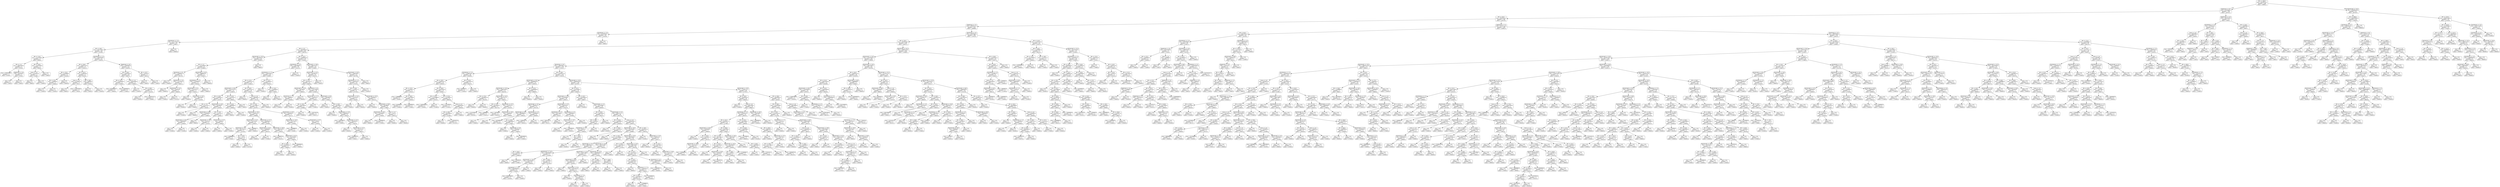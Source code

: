 digraph Tree {
node [shape=box, style="rounded", color="black", fontname=helvetica] ;
edge [fontname=helvetica] ;
0 [label="M2 <= 108.0\nmse = 94350713.1\nsamples = 838\nvalue = 19846.3"] ;
1 [label="DeptoCod <= 8.5\nmse = 51543695.1\nsamples = 783\nvalue = 18725.2"] ;
0 -> 1 [labeldistance=2.5, labelangle=45, headlabel="True"] ;
2 [label="M2 <= 50.5\nmse = 45605933.3\nsamples = 760\nvalue = 19179.0"] ;
1 -> 2 ;
3 [label="DeptoCod <= 7.5\nmse = 29584255.5\nsamples = 411\nvalue = 16988.6"] ;
2 -> 3 ;
4 [label="dormitorios <= 3.5\nmse = 62340950.7\nsamples = 30\nvalue = 11310.6"] ;
3 -> 4 ;
5 [label="dormitorios <= 2.5\nmse = 61117642.0\nsamples = 29\nvalue = 12083.7"] ;
4 -> 5 ;
6 [label="M2 <= 28.5\nmse = 49771405.9\nsamples = 28\nvalue = 11538.1"] ;
5 -> 6 ;
7 [label="M2 <= 13.0\nmse = 21427500.0\nsamples = 7\nvalue = 6900.0"] ;
6 -> 7 ;
8 [label="M2 <= 1.5\nmse = 18062500.0\nsamples = 4\nvalue = 4750.0"] ;
7 -> 8 ;
9 [label="mse = 27562500.0\nsamples = 2\nvalue = 6750.0"] ;
8 -> 9 ;
10 [label="DeptoCod <= 4.0\nmse = 562500.0\nsamples = 2\nvalue = 2750.0"] ;
8 -> 10 ;
11 [label="mse = 0.0\nsamples = 1\nvalue = 3500.0"] ;
10 -> 11 ;
12 [label="mse = 0.0\nsamples = 1\nvalue = 2000.0"] ;
10 -> 12 ;
13 [label="M2 <= 26.0\nmse = 15547500.0\nsamples = 3\nvalue = 9050.0"] ;
7 -> 13 ;
14 [label="Casa <= 1.0\nmse = 1075555.6\nsamples = 2\nvalue = 11266.7"] ;
13 -> 14 ;
15 [label="mse = 0.0\nsamples = 1\nvalue = 9800.0"] ;
14 -> 15 ;
16 [label="mse = 0.0\nsamples = 1\nvalue = 12000.0"] ;
14 -> 16 ;
17 [label="mse = 0.0\nsamples = 1\nvalue = 2400.0"] ;
13 -> 17 ;
18 [label="dormitorios <= 1.5\nmse = 50187958.5\nsamples = 21\nvalue = 12629.4"] ;
6 -> 18 ;
19 [label="M2 <= 38.0\nmse = 18401314.9\nsamples = 9\nvalue = 11052.9"] ;
18 -> 19 ;
20 [label="M2 <= 35.5\nmse = 6764898.0\nsamples = 4\nvalue = 15228.6"] ;
19 -> 20 ;
21 [label="M2 <= 32.5\nmse = 250000.0\nsamples = 3\nvalue = 13000.0"] ;
20 -> 21 ;
22 [label="mse = 0.0\nsamples = 2\nvalue = 13500.0"] ;
21 -> 22 ;
23 [label="mse = 0.0\nsamples = 1\nvalue = 12500.0"] ;
21 -> 23 ;
24 [label="mse = 0.0\nsamples = 1\nvalue = 18200.0"] ;
20 -> 24 ;
25 [label="M2 <= 42.5\nmse = 5798100.0\nsamples = 5\nvalue = 8130.0"] ;
19 -> 25 ;
26 [label="Casa <= 1.0\nmse = 6739591.8\nsamples = 3\nvalue = 7457.1"] ;
25 -> 26 ;
27 [label="mse = 0.0\nsamples = 1\nvalue = 8000.0"] ;
26 -> 27 ;
28 [label="mse = 11407500.0\nsamples = 2\nvalue = 7050.0"] ;
26 -> 28 ;
29 [label="M2 <= 46.5\nmse = 80000.0\nsamples = 2\nvalue = 9700.0"] ;
25 -> 29 ;
30 [label="mse = 0.0\nsamples = 1\nvalue = 9500.0"] ;
29 -> 30 ;
31 [label="mse = 0.0\nsamples = 1\nvalue = 10100.0"] ;
29 -> 31 ;
32 [label="DeptoCod <= 4.0\nmse = 77004083.0\nsamples = 12\nvalue = 14205.9"] ;
18 -> 32 ;
33 [label="M2 <= 46.0\nmse = 53661020.4\nsamples = 10\nvalue = 16857.1"] ;
32 -> 33 ;
34 [label="M2 <= 42.5\nmse = 57004444.4\nsamples = 5\nvalue = 15400.0"] ;
33 -> 34 ;
35 [label="mse = 82586666.7\nsamples = 3\nvalue = 14600.0"] ;
34 -> 35 ;
36 [label="mse = 2000000.0\nsamples = 2\nvalue = 17000.0"] ;
34 -> 36 ;
37 [label="Casa <= 1.0\nmse = 36941600.0\nsamples = 5\nvalue = 19480.0"] ;
33 -> 37 ;
38 [label="mse = 0.0\nsamples = 1\nvalue = 12500.0"] ;
37 -> 38 ;
39 [label="M2 <= 48.5\nmse = 30951875.0\nsamples = 4\nvalue = 21225.0"] ;
37 -> 39 ;
40 [label="mse = 0.0\nsamples = 1\nvalue = 22000.0"] ;
39 -> 40 ;
41 [label="mse = 41002222.2\nsamples = 3\nvalue = 20966.7"] ;
39 -> 41 ;
42 [label="M2 <= 47.5\nmse = 55555.6\nsamples = 2\nvalue = 1833.3"] ;
32 -> 42 ;
43 [label="mse = 0.0\nsamples = 1\nvalue = 2000.0"] ;
42 -> 43 ;
44 [label="mse = 0.0\nsamples = 1\nvalue = 1500.0"] ;
42 -> 44 ;
45 [label="mse = 0.0\nsamples = 1\nvalue = 35000.0"] ;
5 -> 45 ;
46 [label="mse = 0.0\nsamples = 1\nvalue = 3000.0"] ;
4 -> 46 ;
47 [label="BarrioCod <= 3.5\nmse = 24295083.2\nsamples = 381\nvalue = 17433.4"] ;
3 -> 47 ;
48 [label="M2 <= 35.5\nmse = 24030258.5\nsamples = 339\nvalue = 16972.3"] ;
47 -> 48 ;
49 [label="M2 <= 3.5\nmse = 18639582.0\nsamples = 84\nvalue = 14874.8"] ;
48 -> 49 ;
50 [label="BarrioCod2 <= 47.0\nmse = 28105655.3\nsamples = 10\nvalue = 20596.9"] ;
49 -> 50 ;
51 [label="M2 <= 1.5\nmse = 19126685.9\nsamples = 9\nvalue = 21488.9"] ;
50 -> 51 ;
52 [label="BarrioCod <= 0.5\nmse = 15489021.4\nsamples = 4\nvalue = 19179.4"] ;
51 -> 52 ;
53 [label="mse = 0.0\nsamples = 1\nvalue = 25000.0"] ;
52 -> 53 ;
54 [label="BarrioCod <= 2.0\nmse = 2712361.0\nsamples = 3\nvalue = 16851.2"] ;
52 -> 54 ;
55 [label="mse = 0.0\nsamples = 1\nvalue = 20000.0"] ;
54 -> 55 ;
56 [label="BarrioCod2 <= 22.5\nmse = 292032.0\nsamples = 2\nvalue = 16064.0"] ;
54 -> 56 ;
57 [label="mse = 0.0\nsamples = 1\nvalue = 17000.0"] ;
56 -> 57 ;
58 [label="mse = 0.0\nsamples = 1\nvalue = 15752.0"] ;
56 -> 58 ;
59 [label="BarrioCod2 <= 43.5\nmse = 9888055.6\nsamples = 5\nvalue = 24183.3"] ;
51 -> 59 ;
60 [label="dormitorios <= 2.5\nmse = 3745600.0\nsamples = 4\nvalue = 23020.0"] ;
59 -> 60 ;
61 [label="BarrioCod2 <= 9.5\nmse = 2722222.2\nsamples = 3\nvalue = 21833.3"] ;
60 -> 61 ;
62 [label="mse = 0.0\nsamples = 1\nvalue = 23000.0"] ;
61 -> 62 ;
63 [label="BarrioCod2 <= 26.5\nmse = 3062500.0\nsamples = 2\nvalue = 21250.0"] ;
61 -> 63 ;
64 [label="mse = 0.0\nsamples = 1\nvalue = 19500.0"] ;
63 -> 64 ;
65 [label="mse = 0.0\nsamples = 1\nvalue = 23000.0"] ;
63 -> 65 ;
66 [label="mse = 0.0\nsamples = 1\nvalue = 24800.0"] ;
60 -> 66 ;
67 [label="mse = 0.0\nsamples = 1\nvalue = 30000.0"] ;
59 -> 67 ;
68 [label="mse = 0.0\nsamples = 1\nvalue = 9000.0"] ;
50 -> 68 ;
69 [label="M2 <= 32.5\nmse = 13068592.8\nsamples = 74\nvalue = 14184.2"] ;
49 -> 69 ;
70 [label="dormitorios <= 2.5\nmse = 16019869.3\nsamples = 41\nvalue = 13212.0"] ;
69 -> 70 ;
71 [label="dormitorios <= 1.5\nmse = 14567449.2\nsamples = 40\nvalue = 13048.7"] ;
70 -> 71 ;
72 [label="M2 <= 27.0\nmse = 13283571.9\nsamples = 37\nvalue = 13482.8"] ;
71 -> 72 ;
73 [label="BarrioCod2 <= 59.5\nmse = 10137275.0\nsamples = 13\nvalue = 11665.0"] ;
72 -> 73 ;
74 [label="M2 <= 10.6\nmse = 5258010.2\nsamples = 10\nvalue = 13235.7"] ;
73 -> 74 ;
75 [label="M2 <= 7.0\nmse = 6722222.2\nsamples = 2\nvalue = 16166.7"] ;
74 -> 75 ;
76 [label="mse = 0.0\nsamples = 1\nvalue = 12500.0"] ;
75 -> 76 ;
77 [label="mse = 0.0\nsamples = 1\nvalue = 18000.0"] ;
75 -> 77 ;
78 [label="BarrioCod2 <= 24.0\nmse = 1876859.5\nsamples = 8\nvalue = 12436.4"] ;
74 -> 78 ;
79 [label="BarrioCod2 <= 20.5\nmse = 2760000.0\nsamples = 4\nvalue = 11800.0"] ;
78 -> 79 ;
80 [label="BarrioCod2 <= 16.0\nmse = 1000000.0\nsamples = 3\nvalue = 12500.0"] ;
79 -> 80 ;
81 [label="mse = 0.0\nsamples = 1\nvalue = 13500.0"] ;
80 -> 81 ;
82 [label="mse = 0.0\nsamples = 2\nvalue = 11500.0"] ;
80 -> 82 ;
83 [label="mse = 0.0\nsamples = 1\nvalue = 9000.0"] ;
79 -> 83 ;
84 [label="M2 <= 19.5\nmse = 522222.2\nsamples = 4\nvalue = 12966.7"] ;
78 -> 84 ;
85 [label="BarrioCod2 <= 44.5\nmse = 222222.2\nsamples = 2\nvalue = 12333.3"] ;
84 -> 85 ;
86 [label="mse = 0.0\nsamples = 1\nvalue = 12000.0"] ;
85 -> 86 ;
87 [label="mse = 0.0\nsamples = 1\nvalue = 13000.0"] ;
85 -> 87 ;
88 [label="BarrioCod2 <= 31.0\nmse = 20000.0\nsamples = 2\nvalue = 13600.0"] ;
84 -> 88 ;
89 [label="mse = 0.0\nsamples = 1\nvalue = 13800.0"] ;
88 -> 89 ;
90 [label="mse = 0.0\nsamples = 1\nvalue = 13500.0"] ;
88 -> 90 ;
91 [label="M2 <= 25.0\nmse = 2333333.3\nsamples = 3\nvalue = 8000.0"] ;
73 -> 91 ;
92 [label="M2 <= 22.0\nmse = 1000000.0\nsamples = 2\nvalue = 10000.0"] ;
91 -> 92 ;
93 [label="mse = 0.0\nsamples = 1\nvalue = 9000.0"] ;
92 -> 93 ;
94 [label="mse = 0.0\nsamples = 1\nvalue = 11000.0"] ;
92 -> 94 ;
95 [label="mse = 0.0\nsamples = 1\nvalue = 7000.0"] ;
91 -> 95 ;
96 [label="M2 <= 28.5\nmse = 12047257.5\nsamples = 24\nvalue = 14552.1"] ;
72 -> 96 ;
97 [label="mse = 0.0\nsamples = 1\nvalue = 29000.0"] ;
96 -> 97 ;
98 [label="Casa <= 1.0\nmse = 5895097.2\nsamples = 23\nvalue = 14114.2"] ;
96 -> 98 ;
99 [label="M2 <= 31.0\nmse = 5112906.3\nsamples = 21\nvalue = 14379.7"] ;
98 -> 99 ;
100 [label="BarrioCod2 <= 35.0\nmse = 5348311.8\nsamples = 16\nvalue = 14898.6"] ;
99 -> 100 ;
101 [label="BarrioCod2 <= 21.5\nmse = 3337314.0\nsamples = 8\nvalue = 14206.4"] ;
100 -> 101 ;
102 [label="BarrioCod <= 1.5\nmse = 5917024.0\nsamples = 4\nvalue = 13734.0"] ;
101 -> 102 ;
103 [label="mse = 9388888.9\nsamples = 2\nvalue = 14166.7"] ;
102 -> 103 ;
104 [label="M2 <= 29.5\nmse = 7225.0\nsamples = 2\nvalue = 13085.0"] ;
102 -> 104 ;
105 [label="mse = 0.0\nsamples = 1\nvalue = 13000.0"] ;
104 -> 105 ;
106 [label="mse = 0.0\nsamples = 1\nvalue = 13170.0"] ;
104 -> 106 ;
107 [label="mse = 846666.7\nsamples = 4\nvalue = 14600.0"] ;
101 -> 107 ;
108 [label="BarrioCod2 <= 51.5\nmse = 6400826.4\nsamples = 8\nvalue = 15590.9"] ;
100 -> 108 ;
109 [label="BarrioCod2 <= 43.5\nmse = 1388888.9\nsamples = 2\nvalue = 18333.3"] ;
108 -> 109 ;
110 [label="mse = 0.0\nsamples = 1\nvalue = 20000.0"] ;
109 -> 110 ;
111 [label="mse = 0.0\nsamples = 1\nvalue = 17500.0"] ;
109 -> 111 ;
112 [label="BarrioCod2 <= 60.0\nmse = 4402343.8\nsamples = 6\nvalue = 14562.5"] ;
108 -> 112 ;
113 [label="mse = 2296875.0\nsamples = 2\nvalue = 14125.0"] ;
112 -> 113 ;
114 [label="BarrioCod2 <= 61.5\nmse = 6125000.0\nsamples = 4\nvalue = 15000.0"] ;
112 -> 114 ;
115 [label="M2 <= 29.5\nmse = 6250000.0\nsamples = 2\nvalue = 16000.0"] ;
114 -> 115 ;
116 [label="mse = 0.0\nsamples = 1\nvalue = 13500.0"] ;
115 -> 116 ;
117 [label="mse = 0.0\nsamples = 1\nvalue = 18500.0"] ;
115 -> 117 ;
118 [label="mse = 4000000.0\nsamples = 2\nvalue = 14000.0"] ;
114 -> 118 ;
119 [label="BarrioCod2 <= 24.5\nmse = 2269876.5\nsamples = 5\nvalue = 13111.1"] ;
99 -> 119 ;
120 [label="BarrioCod2 <= 14.5\nmse = 2757142.9\nsamples = 3\nvalue = 13300.0"] ;
119 -> 120 ;
121 [label="mse = 3208888.9\nsamples = 2\nvalue = 13266.7"] ;
120 -> 121 ;
122 [label="mse = 0.0\nsamples = 1\nvalue = 13500.0"] ;
120 -> 122 ;
123 [label="BarrioCod2 <= 47.5\nmse = 2500.0\nsamples = 2\nvalue = 12450.0"] ;
119 -> 123 ;
124 [label="mse = 0.0\nsamples = 1\nvalue = 12400.0"] ;
123 -> 124 ;
125 [label="mse = 0.0\nsamples = 1\nvalue = 12500.0"] ;
123 -> 125 ;
126 [label="mse = 0.0\nsamples = 2\nvalue = 10000.0"] ;
98 -> 126 ;
127 [label="M2 <= 27.5\nmse = 14358024.7\nsamples = 3\nvalue = 10444.4"] ;
71 -> 127 ;
128 [label="mse = 0.0\nsamples = 1\nvalue = 14500.0"] ;
127 -> 128 ;
129 [label="M2 <= 31.0\nmse = 2160000.0\nsamples = 2\nvalue = 7200.0"] ;
127 -> 129 ;
130 [label="mse = 0.0\nsamples = 1\nvalue = 6000.0"] ;
129 -> 130 ;
131 [label="mse = 0.0\nsamples = 1\nvalue = 9000.0"] ;
129 -> 131 ;
132 [label="mse = 0.0\nsamples = 1\nvalue = 23500.0"] ;
70 -> 132 ;
133 [label="BarrioCod2 <= 39.0\nmse = 6841351.8\nsamples = 33\nvalue = 15380.7"] ;
69 -> 133 ;
134 [label="BarrioCod2 <= 31.5\nmse = 4419407.9\nsamples = 22\nvalue = 14512.4"] ;
133 -> 134 ;
135 [label="M2 <= 33.5\nmse = 3622215.3\nsamples = 21\nvalue = 14683.8"] ;
134 -> 135 ;
136 [label="BarrioCod2 <= 21.0\nmse = 967500.0\nsamples = 3\nvalue = 16850.0"] ;
135 -> 136 ;
137 [label="BarrioCod <= 1.5\nmse = 80000.0\nsamples = 2\nvalue = 16300.0"] ;
136 -> 137 ;
138 [label="mse = 0.0\nsamples = 1\nvalue = 15900.0"] ;
137 -> 138 ;
139 [label="mse = 0.0\nsamples = 1\nvalue = 16500.0"] ;
137 -> 139 ;
140 [label="mse = 0.0\nsamples = 1\nvalue = 18500.0"] ;
136 -> 140 ;
141 [label="BarrioCod <= 2.0\nmse = 3217348.8\nsamples = 18\nvalue = 14362.9"] ;
135 -> 141 ;
142 [label="BarrioCod2 <= 17.5\nmse = 2429752.1\nsamples = 6\nvalue = 14945.5"] ;
141 -> 142 ;
143 [label="M2 <= 34.5\nmse = 1823209.9\nsamples = 5\nvalue = 14488.9"] ;
142 -> 143 ;
144 [label="mse = 0.0\nsamples = 1\nvalue = 14900.0"] ;
143 -> 144 ;
145 [label="mse = 2027343.8\nsamples = 4\nvalue = 14437.5"] ;
143 -> 145 ;
146 [label="mse = 0.0\nsamples = 1\nvalue = 17000.0"] ;
142 -> 146 ;
147 [label="BarrioCod2 <= 8.0\nmse = 3365084.5\nsamples = 12\nvalue = 13962.4"] ;
141 -> 147 ;
148 [label="mse = 0.0\nsamples = 2\nvalue = 15000.0"] ;
147 -> 148 ;
149 [label="M2 <= 34.5\nmse = 3670028.7\nsamples = 10\nvalue = 13814.1"] ;
147 -> 149 ;
150 [label="mse = 0.0\nsamples = 1\nvalue = 15000.0"] ;
149 -> 150 ;
151 [label="BarrioCod2 <= 13.0\nmse = 4008261.2\nsamples = 9\nvalue = 13616.5"] ;
149 -> 151 ;
152 [label="mse = 1001000.2\nsamples = 2\nvalue = 13999.5"] ;
151 -> 152 ;
153 [label="BarrioCod2 <= 21.5\nmse = 5401875.0\nsamples = 7\nvalue = 13425.0"] ;
151 -> 153 ;
154 [label="mse = 0.0\nsamples = 1\nvalue = 10500.0"] ;
153 -> 154 ;
155 [label="BarrioCod2 <= 27.5\nmse = 4776734.7\nsamples = 6\nvalue = 13842.9"] ;
153 -> 155 ;
156 [label="mse = 5568055.6\nsamples = 5\nvalue = 13816.7"] ;
155 -> 156 ;
157 [label="mse = 0.0\nsamples = 1\nvalue = 14000.0"] ;
155 -> 157 ;
158 [label="mse = 0.0\nsamples = 1\nvalue = 9200.0"] ;
134 -> 158 ;
159 [label="BarrioCod2 <= 63.5\nmse = 7580100.0\nsamples = 11\nvalue = 16770.0"] ;
133 -> 159 ;
160 [label="dormitorios <= 1.5\nmse = 2595555.6\nsamples = 10\nvalue = 17533.3"] ;
159 -> 160 ;
161 [label="M2 <= 34.0\nmse = 1735017.3\nsamples = 9\nvalue = 17770.6"] ;
160 -> 161 ;
162 [label="BarrioCod2 <= 52.5\nmse = 2722222.2\nsamples = 2\nvalue = 16166.7"] ;
161 -> 162 ;
163 [label="mse = 0.0\nsamples = 1\nvalue = 15000.0"] ;
162 -> 163 ;
164 [label="mse = 0.0\nsamples = 1\nvalue = 18500.0"] ;
162 -> 164 ;
165 [label="BarrioCod2 <= 43.5\nmse = 854081.6\nsamples = 7\nvalue = 18114.3"] ;
161 -> 165 ;
166 [label="mse = 0.0\nsamples = 1\nvalue = 19000.0"] ;
165 -> 166 ;
167 [label="BarrioCod2 <= 50.0\nmse = 843888.9\nsamples = 6\nvalue = 17966.7"] ;
165 -> 167 ;
168 [label="BarrioCod2 <= 44.5\nmse = 1250000.0\nsamples = 3\nvalue = 17500.0"] ;
167 -> 168 ;
169 [label="mse = 0.0\nsamples = 1\nvalue = 18000.0"] ;
168 -> 169 ;
170 [label="mse = 1440000.0\nsamples = 2\nvalue = 17400.0"] ;
168 -> 170 ;
171 [label="Casa <= 1.0\nmse = 2222.2\nsamples = 3\nvalue = 18433.3"] ;
167 -> 171 ;
172 [label="mse = 0.0\nsamples = 2\nvalue = 18400.0"] ;
171 -> 172 ;
173 [label="mse = 0.0\nsamples = 1\nvalue = 18500.0"] ;
171 -> 173 ;
174 [label="mse = 0.0\nsamples = 1\nvalue = 13500.0"] ;
160 -> 174 ;
175 [label="mse = 0.0\nsamples = 1\nvalue = 9900.0"] ;
159 -> 175 ;
176 [label="BarrioCod2 <= 61.5\nmse = 23892225.8\nsamples = 255\nvalue = 17648.9"] ;
48 -> 176 ;
177 [label="BarrioCod2 <= 43.5\nmse = 23143304.5\nsamples = 241\nvalue = 17906.8"] ;
176 -> 177 ;
178 [label="BarrioCod <= 0.5\nmse = 19842907.3\nsamples = 178\nvalue = 17322.3"] ;
177 -> 178 ;
179 [label="dormitorios <= 1.5\nmse = 22480326.5\nsamples = 26\nvalue = 19428.6"] ;
178 -> 179 ;
180 [label="M2 <= 39.5\nmse = 21864141.5\nsamples = 23\nvalue = 19919.4"] ;
179 -> 180 ;
181 [label="M2 <= 37.0\nmse = 5378367.3\nsamples = 6\nvalue = 17614.3"] ;
180 -> 181 ;
182 [label="mse = 1388888.9\nsamples = 2\nvalue = 19166.7"] ;
181 -> 182 ;
183 [label="M2 <= 38.5\nmse = 5207500.0\nsamples = 4\nvalue = 16450.0"] ;
181 -> 183 ;
184 [label="mse = 810000.0\nsamples = 2\nvalue = 15900.0"] ;
183 -> 184 ;
185 [label="mse = 9000000.0\nsamples = 2\nvalue = 17000.0"] ;
183 -> 185 ;
186 [label="M2 <= 44.0\nmse = 24670763.9\nsamples = 17\nvalue = 20591.7"] ;
180 -> 186 ;
187 [label="M2 <= 41.5\nmse = 31763888.9\nsamples = 8\nvalue = 22333.3"] ;
186 -> 187 ;
188 [label="mse = 34582644.6\nsamples = 7\nvalue = 22409.1"] ;
187 -> 188 ;
189 [label="mse = 0.0\nsamples = 1\nvalue = 21500.0"] ;
187 -> 189 ;
190 [label="M2 <= 47.0\nmse = 11510833.3\nsamples = 9\nvalue = 18850.0"] ;
186 -> 190 ;
191 [label="mse = 1312500.0\nsamples = 3\nvalue = 17250.0"] ;
190 -> 191 ;
192 [label="Casa <= 1.0\nmse = 16589166.7\nsamples = 6\nvalue = 20450.0"] ;
190 -> 192 ;
193 [label="M2 <= 49.5\nmse = 9293600.0\nsamples = 5\nvalue = 21780.0"] ;
192 -> 193 ;
194 [label="mse = 0.0\nsamples = 1\nvalue = 22000.0"] ;
193 -> 194 ;
195 [label="mse = 11601875.0\nsamples = 4\nvalue = 21725.0"] ;
193 -> 195 ;
196 [label="mse = 0.0\nsamples = 1\nvalue = 13800.0"] ;
192 -> 196 ;
197 [label="M2 <= 45.0\nmse = 10921875.0\nsamples = 3\nvalue = 15625.0"] ;
179 -> 197 ;
198 [label="mse = 500000.0\nsamples = 2\nvalue = 17500.0"] ;
197 -> 198 ;
199 [label="mse = 0.0\nsamples = 1\nvalue = 10000.0"] ;
197 -> 199 ;
200 [label="M2 <= 38.5\nmse = 18706731.9\nsamples = 152\nvalue = 17012.6"] ;
178 -> 200 ;
201 [label="BarrioCod2 <= 32.5\nmse = 28280816.0\nsamples = 13\nvalue = 19445.8"] ;
200 -> 201 ;
202 [label="BarrioCod2 <= 15.0\nmse = 15802766.4\nsamples = 11\nvalue = 18223.8"] ;
201 -> 202 ;
203 [label="M2 <= 37.0\nmse = 10546875.0\nsamples = 2\nvalue = 24125.0"] ;
202 -> 203 ;
204 [label="mse = 0.0\nsamples = 1\nvalue = 18500.0"] ;
203 -> 204 ;
205 [label="mse = 0.0\nsamples = 1\nvalue = 26000.0"] ;
203 -> 205 ;
206 [label="BarrioCod2 <= 23.5\nmse = 6917577.9\nsamples = 9\nvalue = 16835.3"] ;
202 -> 206 ;
207 [label="M2 <= 37.0\nmse = 8232839.5\nsamples = 5\nvalue = 18177.8"] ;
206 -> 207 ;
208 [label="mse = 11312500.0\nsamples = 3\nvalue = 18750.0"] ;
207 -> 208 ;
209 [label="mse = 108888.9\nsamples = 2\nvalue = 17033.3"] ;
207 -> 209 ;
210 [label="BarrioCod2 <= 27.5\nmse = 1129375.0\nsamples = 4\nvalue = 15325.0"] ;
206 -> 210 ;
211 [label="mse = 187500.0\nsamples = 2\nvalue = 16250.0"] ;
210 -> 211 ;
212 [label="BarrioCod2 <= 29.0\nmse = 360000.0\nsamples = 2\nvalue = 14400.0"] ;
210 -> 212 ;
213 [label="mse = 0.0\nsamples = 1\nvalue = 15000.0"] ;
212 -> 213 ;
214 [label="mse = 0.0\nsamples = 1\nvalue = 13800.0"] ;
212 -> 214 ;
215 [label="M2 <= 37.0\nmse = 32000000.0\nsamples = 2\nvalue = 28000.0"] ;
201 -> 215 ;
216 [label="mse = 0.0\nsamples = 1\nvalue = 20000.0"] ;
215 -> 216 ;
217 [label="mse = 0.0\nsamples = 1\nvalue = 32000.0"] ;
215 -> 217 ;
218 [label="BarrioCod2 <= 24.5\nmse = 16894543.8\nsamples = 139\nvalue = 16739.7"] ;
200 -> 218 ;
219 [label="M2 <= 41.0\nmse = 15253290.2\nsamples = 79\nvalue = 16004.0"] ;
218 -> 219 ;
220 [label="BarrioCod2 <= 13.0\nmse = 9739380.9\nsamples = 26\nvalue = 14641.3"] ;
219 -> 220 ;
221 [label="BarrioCod2 <= 9.5\nmse = 7564637.3\nsamples = 17\nvalue = 15513.8"] ;
220 -> 221 ;
222 [label="BarrioCod2 <= 0.5\nmse = 8948808.9\nsamples = 11\nvalue = 14952.6"] ;
221 -> 222 ;
223 [label="mse = 9254000.0\nsamples = 5\nvalue = 16200.0"] ;
222 -> 223 ;
224 [label="M2 <= 39.5\nmse = 4960000.0\nsamples = 6\nvalue = 13566.7"] ;
222 -> 224 ;
225 [label="mse = 0.0\nsamples = 1\nvalue = 13900.0"] ;
224 -> 225 ;
226 [label="BarrioCod2 <= 5.0\nmse = 7356666.7\nsamples = 5\nvalue = 13400.0"] ;
224 -> 226 ;
227 [label="mse = 0.0\nsamples = 1\nvalue = 13600.0"] ;
226 -> 227 ;
228 [label="mse = 8818400.0\nsamples = 4\nvalue = 13360.0"] ;
226 -> 228 ;
229 [label="dormitorios <= 1.5\nmse = 3199600.0\nsamples = 6\nvalue = 16580.0"] ;
221 -> 229 ;
230 [label="mse = 4508163.3\nsamples = 5\nvalue = 16442.9"] ;
229 -> 230 ;
231 [label="mse = 0.0\nsamples = 1\nvalue = 16900.0"] ;
229 -> 231 ;
232 [label="BarrioCod2 <= 17.5\nmse = 9935432.5\nsamples = 9\nvalue = 13152.9"] ;
220 -> 232 ;
233 [label="dormitorios <= 1.5\nmse = 1621388.9\nsamples = 3\nvalue = 9216.7"] ;
232 -> 233 ;
234 [label="mse = 3042222.2\nsamples = 2\nvalue = 9533.3"] ;
233 -> 234 ;
235 [label="mse = 0.0\nsamples = 1\nvalue = 8900.0"] ;
233 -> 235 ;
236 [label="dormitorios <= 1.5\nmse = 1409090.9\nsamples = 6\nvalue = 15300.0"] ;
232 -> 236 ;
237 [label="BarrioCod2 <= 19.5\nmse = 1331111.1\nsamples = 5\nvalue = 15033.3"] ;
236 -> 237 ;
238 [label="mse = 0.0\nsamples = 1\nvalue = 14900.0"] ;
237 -> 238 ;
239 [label="mse = 1495000.0\nsamples = 4\nvalue = 15050.0"] ;
237 -> 239 ;
240 [label="mse = 0.0\nsamples = 1\nvalue = 16500.0"] ;
236 -> 240 ;
241 [label="M2 <= 42.5\nmse = 16764043.4\nsamples = 53\nvalue = 16807.7"] ;
219 -> 241 ;
242 [label="mse = 0.0\nsamples = 1\nvalue = 21000.0"] ;
241 -> 242 ;
243 [label="BarrioCod2 <= 1.5\nmse = 16703466.7\nsamples = 52\nvalue = 16640.0"] ;
241 -> 243 ;
244 [label="M2 <= 49.5\nmse = 2464444.4\nsamples = 6\nvalue = 14633.3"] ;
243 -> 244 ;
245 [label="M2 <= 48.5\nmse = 91093.8\nsamples = 5\nvalue = 14087.5"] ;
244 -> 245 ;
246 [label="dormitorios <= 1.5\nmse = 45833.3\nsamples = 4\nvalue = 13950.0"] ;
245 -> 246 ;
247 [label="mse = 0.0\nsamples = 1\nvalue = 13500.0"] ;
246 -> 247 ;
248 [label="M2 <= 46.5\nmse = 6400.0\nsamples = 3\nvalue = 14040.0"] ;
246 -> 248 ;
249 [label="mse = 0.0\nsamples = 1\nvalue = 14200.0"] ;
248 -> 249 ;
250 [label="mse = 0.0\nsamples = 2\nvalue = 14000.0"] ;
248 -> 250 ;
251 [label="mse = 0.0\nsamples = 1\nvalue = 14500.0"] ;
245 -> 251 ;
252 [label="mse = 0.0\nsamples = 1\nvalue = 19000.0"] ;
244 -> 252 ;
253 [label="BarrioCod2 <= 5.5\nmse = 18021177.7\nsamples = 46\nvalue = 16913.6"] ;
243 -> 253 ;
254 [label="M2 <= 45.0\nmse = 1660000.0\nsamples = 4\nvalue = 20200.0"] ;
253 -> 254 ;
255 [label="mse = 0.0\nsamples = 1\nvalue = 22500.0"] ;
254 -> 255 ;
256 [label="M2 <= 48.5\nmse = 421875.0\nsamples = 3\nvalue = 19625.0"] ;
254 -> 256 ;
257 [label="mse = 0.0\nsamples = 1\nvalue = 18500.0"] ;
256 -> 257 ;
258 [label="mse = 0.0\nsamples = 2\nvalue = 20000.0"] ;
256 -> 258 ;
259 [label="Casa <= 1.0\nmse = 18404434.3\nsamples = 42\nvalue = 16644.3"] ;
253 -> 259 ;
260 [label="BarrioCod2 <= 18.5\nmse = 19345636.1\nsamples = 37\nvalue = 16988.5"] ;
259 -> 260 ;
261 [label="M2 <= 45.5\nmse = 27418698.2\nsamples = 19\nvalue = 17823.1"] ;
260 -> 261 ;
262 [label="BarrioCod2 <= 9.5\nmse = 28664622.2\nsamples = 10\nvalue = 19293.3"] ;
261 -> 262 ;
263 [label="M2 <= 44.0\nmse = 329600.0\nsamples = 3\nvalue = 15680.0"] ;
262 -> 263 ;
264 [label="mse = 0.0\nsamples = 1\nvalue = 16000.0"] ;
263 -> 264 ;
265 [label="mse = 435555.6\nsamples = 2\nvalue = 15466.7"] ;
263 -> 265 ;
266 [label="BarrioCod2 <= 14.5\nmse = 33040000.0\nsamples = 7\nvalue = 21100.0"] ;
262 -> 266 ;
267 [label="BarrioCod2 <= 10.5\nmse = 51916666.7\nsamples = 5\nvalue = 20000.0"] ;
266 -> 267 ;
268 [label="dormitorios <= 1.5\nmse = 50540000.0\nsamples = 4\nvalue = 21400.0"] ;
267 -> 268 ;
269 [label="mse = 63062500.0\nsamples = 3\nvalue = 21250.0"] ;
268 -> 269 ;
270 [label="mse = 0.0\nsamples = 1\nvalue = 22000.0"] ;
268 -> 270 ;
271 [label="mse = 0.0\nsamples = 1\nvalue = 13000.0"] ;
267 -> 271 ;
272 [label="M2 <= 44.0\nmse = 187500.0\nsamples = 2\nvalue = 22750.0"] ;
266 -> 272 ;
273 [label="mse = 0.0\nsamples = 1\nvalue = 22000.0"] ;
272 -> 273 ;
274 [label="mse = 0.0\nsamples = 1\nvalue = 23000.0"] ;
272 -> 274 ;
275 [label="BarrioCod2 <= 14.0\nmse = 18752396.7\nsamples = 9\nvalue = 15818.2"] ;
261 -> 275 ;
276 [label="BarrioCod2 <= 11.0\nmse = 15951388.9\nsamples = 5\nvalue = 17916.7"] ;
275 -> 276 ;
277 [label="BarrioCod2 <= 8.0\nmse = 3460000.0\nsamples = 4\nvalue = 16300.0"] ;
276 -> 277 ;
278 [label="mse = 0.0\nsamples = 1\nvalue = 14000.0"] ;
277 -> 278 ;
279 [label="BarrioCod2 <= 9.5\nmse = 2671875.0\nsamples = 3\nvalue = 16875.0"] ;
277 -> 279 ;
280 [label="mse = 0.0\nsamples = 1\nvalue = 19500.0"] ;
279 -> 280 ;
281 [label="dormitorios <= 1.5\nmse = 500000.0\nsamples = 2\nvalue = 16000.0"] ;
279 -> 281 ;
282 [label="mse = 0.0\nsamples = 1\nvalue = 15500.0"] ;
281 -> 282 ;
283 [label="mse = 0.0\nsamples = 1\nvalue = 17000.0"] ;
281 -> 283 ;
284 [label="mse = 0.0\nsamples = 1\nvalue = 26000.0"] ;
276 -> 284 ;
285 [label="BarrioCod2 <= 17.0\nmse = 10488000.0\nsamples = 4\nvalue = 13300.0"] ;
275 -> 285 ;
286 [label="M2 <= 49.5\nmse = 202500.0\nsamples = 2\nvalue = 9350.0"] ;
285 -> 286 ;
287 [label="mse = 0.0\nsamples = 1\nvalue = 8900.0"] ;
286 -> 287 ;
288 [label="mse = 0.0\nsamples = 1\nvalue = 9800.0"] ;
286 -> 288 ;
289 [label="M2 <= 48.0\nmse = 8888.9\nsamples = 2\nvalue = 15933.3"] ;
285 -> 289 ;
290 [label="mse = 0.0\nsamples = 1\nvalue = 16000.0"] ;
289 -> 290 ;
291 [label="mse = 0.0\nsamples = 1\nvalue = 15800.0"] ;
289 -> 291 ;
292 [label="BarrioCod2 <= 19.5\nmse = 9879408.3\nsamples = 18\nvalue = 16153.8"] ;
260 -> 292 ;
293 [label="M2 <= 44.5\nmse = 1562500.0\nsamples = 2\nvalue = 11750.0"] ;
292 -> 293 ;
294 [label="mse = 0.0\nsamples = 1\nvalue = 13000.0"] ;
293 -> 294 ;
295 [label="mse = 0.0\nsamples = 1\nvalue = 10500.0"] ;
293 -> 295 ;
296 [label="BarrioCod2 <= 23.5\nmse = 8821649.3\nsamples = 16\nvalue = 16520.8"] ;
292 -> 296 ;
297 [label="M2 <= 47.5\nmse = 9347528.3\nsamples = 15\nvalue = 16823.8"] ;
296 -> 297 ;
298 [label="M2 <= 43.5\nmse = 4300208.3\nsamples = 8\nvalue = 16025.0"] ;
297 -> 298 ;
299 [label="mse = 0.0\nsamples = 1\nvalue = 18000.0"] ;
298 -> 299 ;
300 [label="dormitorios <= 1.5\nmse = 4304297.5\nsamples = 7\nvalue = 15845.5"] ;
298 -> 300 ;
301 [label="M2 <= 44.5\nmse = 4302500.0\nsamples = 4\nvalue = 15750.0"] ;
300 -> 301 ;
302 [label="mse = 0.0\nsamples = 1\nvalue = 16000.0"] ;
301 -> 302 ;
303 [label="mse = 5708888.9\nsamples = 3\nvalue = 15666.7"] ;
301 -> 303 ;
304 [label="mse = 4220000.0\nsamples = 3\nvalue = 16100.0"] ;
300 -> 304 ;
305 [label="BarrioCod <= 2.0\nmse = 14092098.8\nsamples = 7\nvalue = 17888.9"] ;
297 -> 305 ;
306 [label="mse = 17682857.1\nsamples = 6\nvalue = 18200.0"] ;
305 -> 306 ;
307 [label="mse = 0.0\nsamples = 1\nvalue = 16800.0"] ;
305 -> 307 ;
308 [label="mse = 0.0\nsamples = 1\nvalue = 14400.0"] ;
296 -> 308 ;
309 [label="M2 <= 44.0\nmse = 8326913.6\nsamples = 5\nvalue = 14655.6"] ;
259 -> 309 ;
310 [label="mse = 0.0\nsamples = 1\nvalue = 11500.0"] ;
309 -> 310 ;
311 [label="BarrioCod2 <= 13.5\nmse = 7048163.3\nsamples = 4\nvalue = 15557.1"] ;
309 -> 311 ;
312 [label="mse = 0.0\nsamples = 1\nvalue = 18500.0"] ;
311 -> 312 ;
313 [label="M2 <= 47.5\nmse = 967500.0\nsamples = 3\nvalue = 13350.0"] ;
311 -> 313 ;
314 [label="mse = 0.0\nsamples = 1\nvalue = 14900.0"] ;
313 -> 314 ;
315 [label="BarrioCod2 <= 18.0\nmse = 222222.2\nsamples = 2\nvalue = 12833.3"] ;
313 -> 315 ;
316 [label="mse = 0.0\nsamples = 1\nvalue = 13500.0"] ;
315 -> 316 ;
317 [label="mse = 0.0\nsamples = 1\nvalue = 12500.0"] ;
315 -> 317 ;
318 [label="BarrioCod2 <= 29.5\nmse = 17382711.1\nsamples = 60\nvalue = 17753.3"] ;
218 -> 318 ;
319 [label="M2 <= 39.5\nmse = 9638765.4\nsamples = 36\nvalue = 18644.4"] ;
318 -> 319 ;
320 [label="mse = 0.0\nsamples = 1\nvalue = 12900.0"] ;
319 -> 320 ;
321 [label="Casa <= 1.0\nmse = 8691494.1\nsamples = 35\nvalue = 18865.4"] ;
319 -> 321 ;
322 [label="dormitorios <= 1.5\nmse = 8782915.9\nsamples = 31\nvalue = 18554.3"] ;
321 -> 322 ;
323 [label="M2 <= 41.5\nmse = 6440927.5\nsamples = 21\nvalue = 17789.7"] ;
322 -> 323 ;
324 [label="BarrioCod2 <= 26.0\nmse = 2440000.0\nsamples = 7\nvalue = 19400.0"] ;
323 -> 324 ;
325 [label="mse = 0.0\nsamples = 2\nvalue = 21000.0"] ;
324 -> 325 ;
326 [label="M2 <= 40.5\nmse = 1918367.3\nsamples = 5\nvalue = 18714.3"] ;
324 -> 326 ;
327 [label="BarrioCod2 <= 28.0\nmse = 1222222.2\nsamples = 4\nvalue = 18333.3"] ;
326 -> 327 ;
328 [label="mse = 1440000.0\nsamples = 3\nvalue = 18400.0"] ;
327 -> 328 ;
329 [label="mse = 0.0\nsamples = 1\nvalue = 18000.0"] ;
327 -> 329 ;
330 [label="mse = 0.0\nsamples = 1\nvalue = 21000.0"] ;
326 -> 330 ;
331 [label="M2 <= 48.0\nmse = 6463490.3\nsamples = 14\nvalue = 16942.1"] ;
323 -> 331 ;
332 [label="M2 <= 44.5\nmse = 3851360.9\nsamples = 10\nvalue = 15830.8"] ;
331 -> 332 ;
333 [label="M2 <= 42.5\nmse = 652343.8\nsamples = 5\nvalue = 15437.5"] ;
332 -> 333 ;
334 [label="mse = 0.0\nsamples = 1\nvalue = 16000.0"] ;
333 -> 334 ;
335 [label="BarrioCod2 <= 26.0\nmse = 740000.0\nsamples = 4\nvalue = 15100.0"] ;
333 -> 335 ;
336 [label="mse = 0.0\nsamples = 1\nvalue = 15000.0"] ;
335 -> 336 ;
337 [label="mse = 921875.0\nsamples = 3\nvalue = 15125.0"] ;
335 -> 337 ;
338 [label="BarrioCod2 <= 26.0\nmse = 8326400.0\nsamples = 5\nvalue = 16460.0"] ;
332 -> 338 ;
339 [label="M2 <= 46.0\nmse = 10000.0\nsamples = 2\nvalue = 14900.0"] ;
338 -> 339 ;
340 [label="mse = 0.0\nsamples = 1\nvalue = 14800.0"] ;
339 -> 340 ;
341 [label="mse = 0.0\nsamples = 1\nvalue = 15000.0"] ;
339 -> 341 ;
342 [label="mse = 11166666.7\nsamples = 3\nvalue = 17500.0"] ;
338 -> 342 ;
343 [label="BarrioCod2 <= 26.0\nmse = 3649166.7\nsamples = 4\nvalue = 19350.0"] ;
331 -> 343 ;
344 [label="mse = 0.0\nsamples = 1\nvalue = 16000.0"] ;
343 -> 344 ;
345 [label="M2 <= 49.5\nmse = 1685600.0\nsamples = 3\nvalue = 20020.0"] ;
343 -> 345 ;
346 [label="mse = 0.0\nsamples = 1\nvalue = 21000.0"] ;
345 -> 346 ;
347 [label="mse = 1742222.2\nsamples = 2\nvalue = 19366.7"] ;
345 -> 347 ;
348 [label="M2 <= 47.5\nmse = 10078892.7\nsamples = 10\nvalue = 19858.8"] ;
322 -> 348 ;
349 [label="M2 <= 46.0\nmse = 10696666.7\nsamples = 4\nvalue = 21700.0"] ;
348 -> 349 ;
350 [label="mse = 7375000.0\nsamples = 3\nvalue = 20000.0"] ;
349 -> 350 ;
351 [label="mse = 0.0\nsamples = 1\nvalue = 25100.0"] ;
349 -> 351 ;
352 [label="M2 <= 48.5\nmse = 6884297.5\nsamples = 6\nvalue = 18854.5"] ;
348 -> 352 ;
353 [label="mse = 0.0\nsamples = 1\nvalue = 16900.0"] ;
352 -> 353 ;
354 [label="BarrioCod2 <= 27.5\nmse = 7387755.1\nsamples = 5\nvalue = 19971.4"] ;
352 -> 354 ;
355 [label="M2 <= 49.5\nmse = 4731388.9\nsamples = 4\nvalue = 20716.7"] ;
354 -> 355 ;
356 [label="mse = 0.0\nsamples = 1\nvalue = 21900.0"] ;
355 -> 356 ;
357 [label="mse = 6046875.0\nsamples = 3\nvalue = 20125.0"] ;
355 -> 357 ;
358 [label="mse = 0.0\nsamples = 1\nvalue = 15500.0"] ;
354 -> 358 ;
359 [label="BarrioCod2 <= 26.5\nmse = 1562500.0\nsamples = 4\nvalue = 21250.0"] ;
321 -> 359 ;
360 [label="mse = 2000000.0\nsamples = 3\nvalue = 22000.0"] ;
359 -> 360 ;
361 [label="mse = 0.0\nsamples = 1\nvalue = 20500.0"] ;
359 -> 361 ;
362 [label="M2 <= 49.0\nmse = 26020833.3\nsamples = 24\nvalue = 16416.7"] ;
318 -> 362 ;
363 [label="M2 <= 46.5\nmse = 25304038.5\nsamples = 17\nvalue = 17850.0"] ;
362 -> 363 ;
364 [label="M2 <= 39.5\nmse = 21416232.6\nsamples = 16\nvalue = 17170.8"] ;
363 -> 364 ;
365 [label="dormitorios <= 1.5\nmse = 222222.2\nsamples = 2\nvalue = 22333.3"] ;
364 -> 365 ;
366 [label="mse = 0.0\nsamples = 1\nvalue = 22000.0"] ;
365 -> 366 ;
367 [label="mse = 0.0\nsamples = 1\nvalue = 23000.0"] ;
365 -> 367 ;
368 [label="BarrioCod2 <= 36.5\nmse = 20092698.4\nsamples = 14\nvalue = 16433.3"] ;
364 -> 368 ;
369 [label="Casa <= 1.0\nmse = 12868055.6\nsamples = 4\nvalue = 18916.7"] ;
368 -> 369 ;
370 [label="M2 <= 42.5\nmse = 11760000.0\nsamples = 3\nvalue = 19700.0"] ;
369 -> 370 ;
371 [label="mse = 0.0\nsamples = 1\nvalue = 26500.0"] ;
370 -> 371 ;
372 [label="M2 <= 44.0\nmse = 250000.0\nsamples = 2\nvalue = 18000.0"] ;
370 -> 372 ;
373 [label="mse = 0.0\nsamples = 1\nvalue = 17500.0"] ;
372 -> 373 ;
374 [label="mse = 0.0\nsamples = 1\nvalue = 18500.0"] ;
372 -> 374 ;
375 [label="mse = 0.0\nsamples = 1\nvalue = 15000.0"] ;
369 -> 375 ;
376 [label="BarrioCod2 <= 39.0\nmse = 19529066.7\nsamples = 10\nvalue = 15440.0"] ;
368 -> 376 ;
377 [label="M2 <= 42.5\nmse = 826875.0\nsamples = 2\nvalue = 12425.0"] ;
376 -> 377 ;
378 [label="mse = 0.0\nsamples = 1\nvalue = 14000.0"] ;
377 -> 378 ;
379 [label="mse = 0.0\nsamples = 1\nvalue = 11900.0"] ;
377 -> 379 ;
380 [label="BarrioCod2 <= 41.0\nmse = 21822314.0\nsamples = 8\nvalue = 16536.4"] ;
376 -> 380 ;
381 [label="M2 <= 40.5\nmse = 57002500.0\nsamples = 2\nvalue = 22450.0"] ;
380 -> 381 ;
382 [label="mse = 0.0\nsamples = 1\nvalue = 30000.0"] ;
381 -> 382 ;
383 [label="mse = 0.0\nsamples = 1\nvalue = 14900.0"] ;
381 -> 383 ;
384 [label="Casa <= 1.0\nmse = 4506172.8\nsamples = 6\nvalue = 15222.2"] ;
380 -> 384 ;
385 [label="dormitorios <= 1.5\nmse = 3055555.6\nsamples = 5\nvalue = 16333.3"] ;
384 -> 385 ;
386 [label="M2 <= 42.5\nmse = 2540000.0\nsamples = 4\nvalue = 15900.0"] ;
385 -> 386 ;
387 [label="mse = 3062500.0\nsamples = 3\nvalue = 15750.0"] ;
386 -> 387 ;
388 [label="mse = 0.0\nsamples = 1\nvalue = 16500.0"] ;
386 -> 388 ;
389 [label="mse = 0.0\nsamples = 1\nvalue = 18500.0"] ;
385 -> 389 ;
390 [label="mse = 0.0\nsamples = 1\nvalue = 13000.0"] ;
384 -> 390 ;
391 [label="mse = 0.0\nsamples = 1\nvalue = 26000.0"] ;
363 -> 391 ;
392 [label="Casa <= 1.0\nmse = 8654900.0\nsamples = 7\nvalue = 12690.0"] ;
362 -> 392 ;
393 [label="BarrioCod2 <= 42.5\nmse = 6265432.1\nsamples = 6\nvalue = 12111.1"] ;
392 -> 393 ;
394 [label="dormitorios <= 1.5\nmse = 1583333.3\nsamples = 4\nvalue = 10500.0"] ;
393 -> 394 ;
395 [label="BarrioCod2 <= 34.0\nmse = 687500.0\nsamples = 3\nvalue = 9750.0"] ;
394 -> 395 ;
396 [label="mse = 0.0\nsamples = 1\nvalue = 9000.0"] ;
395 -> 396 ;
397 [label="BarrioCod2 <= 39.0\nmse = 250000.0\nsamples = 2\nvalue = 10500.0"] ;
395 -> 397 ;
398 [label="mse = 0.0\nsamples = 1\nvalue = 10000.0"] ;
397 -> 398 ;
399 [label="mse = 0.0\nsamples = 1\nvalue = 11000.0"] ;
397 -> 399 ;
400 [label="mse = 0.0\nsamples = 1\nvalue = 12000.0"] ;
394 -> 400 ;
401 [label="mse = 55555.6\nsamples = 2\nvalue = 15333.3"] ;
393 -> 401 ;
402 [label="mse = 0.0\nsamples = 1\nvalue = 17900.0"] ;
392 -> 402 ;
403 [label="BarrioCod2 <= 45.5\nmse = 28411064.7\nsamples = 63\nvalue = 19370.6"] ;
177 -> 403 ;
404 [label="M2 <= 46.5\nmse = 20850153.4\nsamples = 20\nvalue = 21910.8"] ;
403 -> 404 ;
405 [label="M2 <= 41.0\nmse = 18010336.0\nsamples = 15\nvalue = 20108.0"] ;
404 -> 405 ;
406 [label="BarrioCod2 <= 44.5\nmse = 17034598.8\nsamples = 10\nvalue = 20761.1"] ;
405 -> 406 ;
407 [label="mse = 23687500.0\nsamples = 3\nvalue = 23250.0"] ;
406 -> 407 ;
408 [label="M2 <= 39.0\nmse = 12858214.3\nsamples = 7\nvalue = 20050.0"] ;
406 -> 408 ;
409 [label="mse = 0.0\nsamples = 1\nvalue = 17500.0"] ;
408 -> 409 ;
410 [label="dormitorios <= 1.5\nmse = 13736875.0\nsamples = 6\nvalue = 20475.0"] ;
408 -> 410 ;
411 [label="mse = 16256100.0\nsamples = 5\nvalue = 20670.0"] ;
410 -> 411 ;
412 [label="mse = 0.0\nsamples = 1\nvalue = 19500.0"] ;
410 -> 412 ;
413 [label="M2 <= 43.5\nmse = 16602040.8\nsamples = 5\nvalue = 18428.6"] ;
405 -> 413 ;
414 [label="mse = 0.0\nsamples = 1\nvalue = 16000.0"] ;
413 -> 414 ;
415 [label="dormitorios <= 1.5\nmse = 19940000.0\nsamples = 4\nvalue = 19400.0"] ;
413 -> 415 ;
416 [label="mse = 0.0\nsamples = 1\nvalue = 21000.0"] ;
415 -> 416 ;
417 [label="mse = 24125000.0\nsamples = 3\nvalue = 19000.0"] ;
415 -> 417 ;
418 [label="BarrioCod2 <= 44.5\nmse = 5888888.9\nsamples = 5\nvalue = 25666.7"] ;
404 -> 418 ;
419 [label="M2 <= 49.0\nmse = 11555555.6\nsamples = 3\nvalue = 25333.3"] ;
418 -> 419 ;
420 [label="mse = 0.0\nsamples = 1\nvalue = 24000.0"] ;
419 -> 420 ;
421 [label="mse = 16000000.0\nsamples = 2\nvalue = 26000.0"] ;
419 -> 421 ;
422 [label="mse = 0.0\nsamples = 2\nvalue = 26000.0"] ;
418 -> 422 ;
423 [label="BarrioCod2 <= 51.5\nmse = 27276711.0\nsamples = 43\nvalue = 18065.3"] ;
403 -> 423 ;
424 [label="M2 <= 42.5\nmse = 9847222.2\nsamples = 8\nvalue = 11833.3"] ;
423 -> 424 ;
425 [label="BarrioCod2 <= 49.5\nmse = 1260000.0\nsamples = 3\nvalue = 8800.0"] ;
424 -> 425 ;
426 [label="mse = 0.0\nsamples = 1\nvalue = 10000.0"] ;
425 -> 426 ;
427 [label="mse = 500000.0\nsamples = 2\nvalue = 8000.0"] ;
425 -> 427 ;
428 [label="Casa <= 1.0\nmse = 4714285.7\nsamples = 5\nvalue = 14000.0"] ;
424 -> 428 ;
429 [label="BarrioCod2 <= 49.5\nmse = 46875.0\nsamples = 2\nvalue = 12375.0"] ;
428 -> 429 ;
430 [label="mse = 0.0\nsamples = 1\nvalue = 12000.0"] ;
429 -> 430 ;
431 [label="mse = 0.0\nsamples = 1\nvalue = 12500.0"] ;
429 -> 431 ;
432 [label="M2 <= 47.5\nmse = 2722222.2\nsamples = 3\nvalue = 16166.7"] ;
428 -> 432 ;
433 [label="mse = 0.0\nsamples = 2\nvalue = 15000.0"] ;
432 -> 433 ;
434 [label="mse = 0.0\nsamples = 1\nvalue = 18500.0"] ;
432 -> 434 ;
435 [label="BarrioCod2 <= 57.0\nmse = 21441697.2\nsamples = 35\nvalue = 19311.7"] ;
423 -> 435 ;
436 [label="M2 <= 43.5\nmse = 14839979.2\nsamples = 17\nvalue = 21274.2"] ;
435 -> 436 ;
437 [label="BarrioCod2 <= 54.0\nmse = 6149917.4\nsamples = 6\nvalue = 18690.9"] ;
436 -> 437 ;
438 [label="mse = 0.0\nsamples = 1\nvalue = 20100.0"] ;
437 -> 438 ;
439 [label="dormitorios <= 3.5\nmse = 7432343.8\nsamples = 5\nvalue = 18162.5"] ;
437 -> 439 ;
440 [label="mse = 9201388.9\nsamples = 4\nvalue = 18583.3"] ;
439 -> 440 ;
441 [label="mse = 0.0\nsamples = 1\nvalue = 16900.0"] ;
439 -> 441 ;
442 [label="M2 <= 46.5\nmse = 13930475.0\nsamples = 11\nvalue = 22695.0"] ;
436 -> 442 ;
443 [label="M2 <= 45.5\nmse = 2302469.1\nsamples = 5\nvalue = 26055.6"] ;
442 -> 443 ;
444 [label="dormitorios <= 1.5\nmse = 1671875.0\nsamples = 4\nvalue = 26375.0"] ;
443 -> 444 ;
445 [label="mse = 2222222.2\nsamples = 3\nvalue = 26333.3"] ;
444 -> 445 ;
446 [label="mse = 0.0\nsamples = 1\nvalue = 26500.0"] ;
444 -> 446 ;
447 [label="mse = 0.0\nsamples = 1\nvalue = 23500.0"] ;
443 -> 447 ;
448 [label="BarrioCod2 <= 54.0\nmse = 6644297.5\nsamples = 6\nvalue = 19945.5"] ;
442 -> 448 ;
449 [label="dormitorios <= 1.5\nmse = 862500.0\nsamples = 4\nvalue = 19050.0"] ;
448 -> 449 ;
450 [label="M2 <= 48.5\nmse = 500000.0\nsamples = 2\nvalue = 18000.0"] ;
449 -> 450 ;
451 [label="mse = 0.0\nsamples = 1\nvalue = 18500.0"] ;
450 -> 451 ;
452 [label="mse = 0.0\nsamples = 1\nvalue = 17000.0"] ;
450 -> 452 ;
453 [label="mse = 21600.0\nsamples = 2\nvalue = 19680.0"] ;
449 -> 453 ;
454 [label="M2 <= 48.5\nmse = 14222222.2\nsamples = 2\nvalue = 22333.3"] ;
448 -> 454 ;
455 [label="mse = 0.0\nsamples = 1\nvalue = 25000.0"] ;
454 -> 455 ;
456 [label="mse = 0.0\nsamples = 1\nvalue = 17000.0"] ;
454 -> 456 ;
457 [label="BarrioCod2 <= 60.5\nmse = 19980499.4\nsamples = 18\nvalue = 17213.8"] ;
435 -> 457 ;
458 [label="M2 <= 48.0\nmse = 10718224.9\nsamples = 8\nvalue = 13815.4"] ;
457 -> 458 ;
459 [label="M2 <= 43.0\nmse = 3065454.5\nsamples = 7\nvalue = 12600.0"] ;
458 -> 459 ;
460 [label="dormitorios <= 1.5\nmse = 1149600.0\nsamples = 5\nvalue = 13920.0"] ;
459 -> 460 ;
461 [label="M2 <= 40.5\nmse = 332500.0\nsamples = 4\nvalue = 13450.0"] ;
460 -> 461 ;
462 [label="BarrioCod2 <= 59.5\nmse = 308888.9\nsamples = 3\nvalue = 13266.7"] ;
461 -> 462 ;
463 [label="mse = 22500.0\nsamples = 2\nvalue = 13650.0"] ;
462 -> 463 ;
464 [label="mse = 0.0\nsamples = 1\nvalue = 12500.0"] ;
462 -> 464 ;
465 [label="mse = 0.0\nsamples = 1\nvalue = 14000.0"] ;
461 -> 465 ;
466 [label="mse = 0.0\nsamples = 1\nvalue = 15800.0"] ;
460 -> 466 ;
467 [label="BarrioCod2 <= 59.5\nmse = 2000000.0\nsamples = 2\nvalue = 11500.0"] ;
459 -> 467 ;
468 [label="mse = 0.0\nsamples = 1\nvalue = 9500.0"] ;
467 -> 468 ;
469 [label="mse = 0.0\nsamples = 1\nvalue = 12500.0"] ;
467 -> 469 ;
470 [label="mse = 0.0\nsamples = 1\nvalue = 20500.0"] ;
458 -> 470 ;
471 [label="M2 <= 37.5\nmse = 10498125.0\nsamples = 10\nvalue = 19975.0"] ;
457 -> 471 ;
472 [label="mse = 0.0\nsamples = 1\nvalue = 24500.0"] ;
471 -> 472 ;
473 [label="M2 <= 42.5\nmse = 8654898.0\nsamples = 9\nvalue = 19328.6"] ;
471 -> 473 ;
474 [label="M2 <= 39.5\nmse = 285000.0\nsamples = 3\nvalue = 16400.0"] ;
473 -> 474 ;
475 [label="mse = 0.0\nsamples = 1\nvalue = 16800.0"] ;
474 -> 475 ;
476 [label="dormitorios <= 1.5\nmse = 250000.0\nsamples = 2\nvalue = 16000.0"] ;
474 -> 476 ;
477 [label="mse = 0.0\nsamples = 1\nvalue = 15500.0"] ;
476 -> 477 ;
478 [label="mse = 0.0\nsamples = 1\nvalue = 16500.0"] ;
476 -> 478 ;
479 [label="Casa <= 1.0\nmse = 7200000.0\nsamples = 6\nvalue = 20500.0"] ;
473 -> 479 ;
480 [label="M2 <= 49.5\nmse = 5785714.3\nsamples = 4\nvalue = 21500.0"] ;
479 -> 480 ;
481 [label="M2 <= 47.0\nmse = 4600000.0\nsamples = 3\nvalue = 22500.0"] ;
480 -> 481 ;
482 [label="mse = 3796875.0\nsamples = 2\nvalue = 21875.0"] ;
481 -> 482 ;
483 [label="mse = 0.0\nsamples = 1\nvalue = 25000.0"] ;
481 -> 483 ;
484 [label="mse = 0.0\nsamples = 1\nvalue = 19000.0"] ;
480 -> 484 ;
485 [label="M2 <= 47.5\nmse = 2722222.2\nsamples = 2\nvalue = 18166.7"] ;
479 -> 485 ;
486 [label="mse = 0.0\nsamples = 1\nvalue = 17000.0"] ;
485 -> 486 ;
487 [label="mse = 0.0\nsamples = 1\nvalue = 20500.0"] ;
485 -> 487 ;
488 [label="M2 <= 49.0\nmse = 14292925.2\nsamples = 14\nvalue = 12957.1"] ;
176 -> 488 ;
489 [label="M2 <= 40.5\nmse = 8605475.0\nsamples = 13\nvalue = 12405.0"] ;
488 -> 489 ;
490 [label="dormitorios <= 1.5\nmse = 5320867.3\nsamples = 9\nvalue = 11664.3"] ;
489 -> 490 ;
491 [label="Casa <= 1.0\nmse = 4002430.6\nsamples = 7\nvalue = 11108.3"] ;
490 -> 491 ;
492 [label="BarrioCod2 <= 63.5\nmse = 5496093.8\nsamples = 5\nvalue = 10812.5"] ;
491 -> 492 ;
493 [label="mse = 7560000.0\nsamples = 3\nvalue = 10700.0"] ;
492 -> 493 ;
494 [label="mse = 2000000.0\nsamples = 2\nvalue = 11000.0"] ;
492 -> 494 ;
495 [label="mse = 490000.0\nsamples = 2\nvalue = 11700.0"] ;
491 -> 495 ;
496 [label="mse = 250000.0\nsamples = 2\nvalue = 15000.0"] ;
490 -> 496 ;
497 [label="Casa <= 1.0\nmse = 12002222.2\nsamples = 4\nvalue = 14133.3"] ;
489 -> 497 ;
498 [label="BarrioCod2 <= 63.0\nmse = 3086400.0\nsamples = 3\nvalue = 12760.0"] ;
497 -> 498 ;
499 [label="dormitorios <= 1.5\nmse = 55555.6\nsamples = 2\nvalue = 11333.3"] ;
498 -> 499 ;
500 [label="mse = 0.0\nsamples = 1\nvalue = 11000.0"] ;
499 -> 500 ;
501 [label="mse = 0.0\nsamples = 1\nvalue = 11500.0"] ;
499 -> 501 ;
502 [label="mse = 0.0\nsamples = 1\nvalue = 14900.0"] ;
498 -> 502 ;
503 [label="mse = 0.0\nsamples = 1\nvalue = 21000.0"] ;
497 -> 503 ;
504 [label="mse = 0.0\nsamples = 1\nvalue = 24000.0"] ;
488 -> 504 ;
505 [label="M2 <= 32.0\nmse = 11255370.9\nsamples = 42\nvalue = 21101.5"] ;
47 -> 505 ;
506 [label="M2 <= 26.5\nmse = 11204081.6\nsamples = 5\nvalue = 18214.3"] ;
505 -> 506 ;
507 [label="M2 <= 13.5\nmse = 10125000.0\nsamples = 3\nvalue = 20000.0"] ;
506 -> 507 ;
508 [label="mse = 12500000.0\nsamples = 2\nvalue = 20500.0"] ;
507 -> 508 ;
509 [label="mse = 0.0\nsamples = 1\nvalue = 18500.0"] ;
507 -> 509 ;
510 [label="M2 <= 28.5\nmse = 2722222.2\nsamples = 2\nvalue = 15833.3"] ;
506 -> 510 ;
511 [label="mse = 0.0\nsamples = 1\nvalue = 17000.0"] ;
510 -> 511 ;
512 [label="mse = 0.0\nsamples = 1\nvalue = 13500.0"] ;
510 -> 512 ;
513 [label="BarrioCod2 <= 51.5\nmse = 10175363.9\nsamples = 37\nvalue = 21438.3"] ;
505 -> 513 ;
514 [label="dormitorios <= 1.5\nmse = 9334583.3\nsamples = 30\nvalue = 21000.0"] ;
513 -> 514 ;
515 [label="M2 <= 34.5\nmse = 8099280.0\nsamples = 26\nvalue = 20602.4"] ;
514 -> 515 ;
516 [label="mse = 0.0\nsamples = 1\nvalue = 25000.0"] ;
515 -> 516 ;
517 [label="M2 <= 47.5\nmse = 7488943.8\nsamples = 25\nvalue = 20382.5"] ;
515 -> 517 ;
518 [label="M2 <= 35.5\nmse = 7316933.0\nsamples = 21\nvalue = 20706.1"] ;
517 -> 518 ;
519 [label="mse = 0.0\nsamples = 1\nvalue = 16500.0"] ;
518 -> 519 ;
520 [label="M2 <= 41.5\nmse = 6975468.8\nsamples = 20\nvalue = 20837.5"] ;
518 -> 520 ;
521 [label="M2 <= 40.5\nmse = 6738395.1\nsamples = 10\nvalue = 20322.2"] ;
520 -> 521 ;
522 [label="M2 <= 38.5\nmse = 5303598.6\nsamples = 9\nvalue = 20641.2"] ;
521 -> 522 ;
523 [label="M2 <= 36.5\nmse = 6979591.8\nsamples = 3\nvalue = 21042.9"] ;
522 -> 523 ;
524 [label="mse = 6968888.9\nsamples = 2\nvalue = 20633.3"] ;
523 -> 524 ;
525 [label="mse = 0.0\nsamples = 1\nvalue = 23500.0"] ;
523 -> 525 ;
526 [label="mse = 3938400.0\nsamples = 6\nvalue = 20360.0"] ;
522 -> 526 ;
527 [label="mse = 0.0\nsamples = 1\nvalue = 14900.0"] ;
521 -> 527 ;
528 [label="M2 <= 43.5\nmse = 6500000.0\nsamples = 10\nvalue = 21500.0"] ;
520 -> 528 ;
529 [label="M2 <= 42.5\nmse = 3600000.0\nsamples = 4\nvalue = 23000.0"] ;
528 -> 529 ;
530 [label="mse = 5555555.6\nsamples = 2\nvalue = 23333.3"] ;
529 -> 530 ;
531 [label="mse = 250000.0\nsamples = 2\nvalue = 22500.0"] ;
529 -> 531 ;
532 [label="M2 <= 44.5\nmse = 6166666.7\nsamples = 6\nvalue = 20666.7"] ;
528 -> 532 ;
533 [label="mse = 9000000.0\nsamples = 2\nvalue = 20000.0"] ;
532 -> 533 ;
534 [label="M2 <= 46.0\nmse = 5193877.6\nsamples = 4\nvalue = 20857.1"] ;
532 -> 534 ;
535 [label="mse = 7200000.0\nsamples = 3\nvalue = 21000.0"] ;
534 -> 535 ;
536 [label="mse = 0.0\nsamples = 1\nvalue = 20500.0"] ;
534 -> 536 ;
537 [label="M2 <= 49.0\nmse = 5479591.8\nsamples = 4\nvalue = 18857.1"] ;
517 -> 537 ;
538 [label="mse = 0.0\nsamples = 1\nvalue = 18000.0"] ;
537 -> 538 ;
539 [label="mse = 6250000.0\nsamples = 3\nvalue = 19000.0"] ;
537 -> 539 ;
540 [label="M2 <= 49.0\nmse = 9128055.6\nsamples = 4\nvalue = 23783.3"] ;
514 -> 540 ;
541 [label="M2 <= 46.0\nmse = 2646400.0\nsamples = 3\nvalue = 24960.0"] ;
540 -> 541 ;
542 [label="mse = 0.0\nsamples = 1\nvalue = 23000.0"] ;
541 -> 542 ;
543 [label="M2 <= 47.5\nmse = 142222.2\nsamples = 2\nvalue = 26266.7"] ;
541 -> 543 ;
544 [label="mse = 0.0\nsamples = 1\nvalue = 26800.0"] ;
543 -> 544 ;
545 [label="mse = 0.0\nsamples = 1\nvalue = 26000.0"] ;
543 -> 545 ;
546 [label="mse = 0.0\nsamples = 1\nvalue = 17900.0"] ;
540 -> 546 ;
547 [label="M2 <= 37.0\nmse = 9695763.9\nsamples = 7\nvalue = 23191.7"] ;
513 -> 547 ;
548 [label="mse = 0.0\nsamples = 1\nvalue = 17800.0"] ;
547 -> 548 ;
549 [label="M2 <= 44.5\nmse = 7694214.9\nsamples = 6\nvalue = 23681.8"] ;
547 -> 549 ;
550 [label="M2 <= 41.0\nmse = 55555.6\nsamples = 2\nvalue = 22333.3"] ;
549 -> 550 ;
551 [label="mse = 0.0\nsamples = 1\nvalue = 22500.0"] ;
550 -> 551 ;
552 [label="mse = 0.0\nsamples = 1\nvalue = 22000.0"] ;
550 -> 552 ;
553 [label="M2 <= 47.5\nmse = 9621093.8\nsamples = 4\nvalue = 24187.5"] ;
549 -> 553 ;
554 [label="mse = 10459183.7\nsamples = 3\nvalue = 23928.6"] ;
553 -> 554 ;
555 [label="mse = 0.0\nsamples = 1\nvalue = 26000.0"] ;
553 -> 555 ;
556 [label="DeptoCod <= 7.5\nmse = 52167110.5\nsamples = 349\nvalue = 21682.8"] ;
2 -> 556 ;
557 [label="M2 <= 82.5\nmse = 88102972.6\nsamples = 35\nvalue = 12578.3"] ;
556 -> 557 ;
558 [label="dormitorios <= 1.5\nmse = 78702883.0\nsamples = 26\nvalue = 15301.3"] ;
557 -> 558 ;
559 [label="DeptoCod <= 4.0\nmse = 26757600.0\nsamples = 4\nvalue = 5720.0"] ;
558 -> 559 ;
560 [label="M2 <= 57.5\nmse = 1000000.0\nsamples = 2\nvalue = 12000.0"] ;
559 -> 560 ;
561 [label="mse = 0.0\nsamples = 1\nvalue = 13000.0"] ;
560 -> 561 ;
562 [label="mse = 0.0\nsamples = 1\nvalue = 11000.0"] ;
560 -> 562 ;
563 [label="Casa <= 1.0\nmse = 108888.9\nsamples = 2\nvalue = 1533.3"] ;
559 -> 563 ;
564 [label="mse = 0.0\nsamples = 1\nvalue = 1300.0"] ;
563 -> 564 ;
565 [label="mse = 0.0\nsamples = 1\nvalue = 2000.0"] ;
563 -> 565 ;
566 [label="dormitorios <= 4.0\nmse = 70856438.1\nsamples = 22\nvalue = 16710.3"] ;
558 -> 566 ;
567 [label="M2 <= 67.5\nmse = 65704839.3\nsamples = 21\nvalue = 16247.0"] ;
566 -> 567 ;
568 [label="BarrioCod2 <= 48.5\nmse = 43997725.6\nsamples = 15\nvalue = 17728.8"] ;
567 -> 568 ;
569 [label="Casa <= 1.0\nmse = 41941030.2\nsamples = 14\nvalue = 16780.4"] ;
568 -> 569 ;
570 [label="M2 <= 57.5\nmse = 7779443.4\nsamples = 9\nvalue = 18090.6"] ;
569 -> 570 ;
571 [label="DeptoCod <= 4.0\nmse = 533888.9\nsamples = 2\nvalue = 15483.3"] ;
570 -> 571 ;
572 [label="mse = 0.0\nsamples = 1\nvalue = 16000.0"] ;
571 -> 572 ;
573 [label="mse = 0.0\nsamples = 1\nvalue = 14450.0"] ;
571 -> 573 ;
574 [label="M2 <= 61.0\nmse = 7520710.1\nsamples = 7\nvalue = 18692.3"] ;
570 -> 574 ;
575 [label="DeptoCod <= 1.5\nmse = 3555555.6\nsamples = 2\nvalue = 20333.3"] ;
574 -> 575 ;
576 [label="mse = 0.0\nsamples = 1\nvalue = 19000.0"] ;
575 -> 576 ;
577 [label="mse = 0.0\nsamples = 1\nvalue = 23000.0"] ;
575 -> 577 ;
578 [label="M2 <= 62.5\nmse = 6632653.1\nsamples = 5\nvalue = 17285.7"] ;
574 -> 578 ;
579 [label="mse = 2722222.2\nsamples = 2\nvalue = 16333.3"] ;
578 -> 579 ;
580 [label="M2 <= 64.0\nmse = 8375000.0\nsamples = 3\nvalue = 18000.0"] ;
578 -> 580 ;
581 [label="mse = 0.0\nsamples = 1\nvalue = 23000.0"] ;
580 -> 581 ;
582 [label="DeptoCod <= 4.0\nmse = 55555.6\nsamples = 2\nvalue = 16333.3"] ;
580 -> 582 ;
583 [label="mse = 0.0\nsamples = 1\nvalue = 16000.0"] ;
582 -> 583 ;
584 [label="mse = 0.0\nsamples = 1\nvalue = 16500.0"] ;
582 -> 584 ;
585 [label="DeptoCod <= 2.0\nmse = 107132653.1\nsamples = 5\nvalue = 13785.7"] ;
569 -> 585 ;
586 [label="M2 <= 59.5\nmse = 100222222.2\nsamples = 4\nvalue = 15666.7"] ;
585 -> 586 ;
587 [label="mse = 0.0\nsamples = 1\nvalue = 21000.0"] ;
586 -> 587 ;
588 [label="mse = 129000000.0\nsamples = 3\nvalue = 13000.0"] ;
586 -> 588 ;
589 [label="mse = 0.0\nsamples = 1\nvalue = 2500.0"] ;
585 -> 589 ;
590 [label="mse = 0.0\nsamples = 1\nvalue = 25000.0"] ;
568 -> 590 ;
591 [label="dormitorios <= 2.5\nmse = 107879591.8\nsamples = 6\nvalue = 10742.9"] ;
567 -> 591 ;
592 [label="Casa <= 1.0\nmse = 21127500.0\nsamples = 4\nvalue = 5050.0"] ;
591 -> 592 ;
593 [label="mse = 0.0\nsamples = 1\nvalue = 13000.0"] ;
592 -> 593 ;
594 [label="DeptoCod <= 4.5\nmse = 80000.0\nsamples = 3\nvalue = 2400.0"] ;
592 -> 594 ;
595 [label="mse = 0.0\nsamples = 2\nvalue = 2600.0"] ;
594 -> 595 ;
596 [label="mse = 0.0\nsamples = 1\nvalue = 2000.0"] ;
594 -> 596 ;
597 [label="mse = 122722222.2\nsamples = 2\nvalue = 18333.3"] ;
591 -> 597 ;
598 [label="mse = 0.0\nsamples = 1\nvalue = 32000.0"] ;
566 -> 598 ;
599 [label="dormitorios <= 2.5\nmse = 36094949.0\nsamples = 9\nvalue = 4992.9"] ;
557 -> 599 ;
600 [label="M2 <= 103.0\nmse = 5711716.0\nsamples = 8\nvalue = 3453.8"] ;
599 -> 600 ;
601 [label="BarrioCod2 <= 48.5\nmse = 1046875.0\nsamples = 7\nvalue = 2825.0"] ;
600 -> 601 ;
602 [label="DeptoCod <= 4.5\nmse = 142314.0\nsamples = 6\nvalue = 2536.4"] ;
601 -> 602 ;
603 [label="M2 <= 99.5\nmse = 47343.8\nsamples = 4\nvalue = 2737.5"] ;
602 -> 603 ;
604 [label="M2 <= 94.5\nmse = 22500.0\nsamples = 2\nvalue = 2850.0"] ;
603 -> 604 ;
605 [label="mse = 0.0\nsamples = 1\nvalue = 2700.0"] ;
604 -> 605 ;
606 [label="mse = 0.0\nsamples = 1\nvalue = 3000.0"] ;
604 -> 606 ;
607 [label="DeptoCod <= 1.5\nmse = 46875.0\nsamples = 2\nvalue = 2625.0"] ;
603 -> 607 ;
608 [label="mse = 0.0\nsamples = 1\nvalue = 2500.0"] ;
607 -> 608 ;
609 [label="mse = 0.0\nsamples = 1\nvalue = 3000.0"] ;
607 -> 609 ;
610 [label="mse = 0.0\nsamples = 2\nvalue = 2000.0"] ;
602 -> 610 ;
611 [label="mse = 0.0\nsamples = 1\nvalue = 6000.0"] ;
601 -> 611 ;
612 [label="mse = 0.0\nsamples = 1\nvalue = 11000.0"] ;
600 -> 612 ;
613 [label="mse = 0.0\nsamples = 1\nvalue = 25000.0"] ;
599 -> 613 ;
614 [label="BarrioCod <= 3.5\nmse = 39005846.6\nsamples = 314\nvalue = 22623.4"] ;
556 -> 614 ;
615 [label="M2 <= 81.0\nmse = 36410078.6\nsamples = 276\nvalue = 21896.9"] ;
614 -> 615 ;
616 [label="BarrioCod2 <= 54.0\nmse = 27457301.9\nsamples = 246\nvalue = 21320.7"] ;
615 -> 616 ;
617 [label="BarrioCod2 <= 19.5\nmse = 26256136.0\nsamples = 220\nvalue = 21661.3"] ;
616 -> 617 ;
618 [label="BarrioCod2 <= 15.5\nmse = 30054114.8\nsamples = 73\nvalue = 20001.7"] ;
617 -> 618 ;
619 [label="dormitorios <= 1.5\nmse = 26944616.0\nsamples = 55\nvalue = 21307.6"] ;
618 -> 619 ;
620 [label="Casa <= 1.0\nmse = 8209475.0\nsamples = 11\nvalue = 17255.0"] ;
619 -> 620 ;
621 [label="M2 <= 53.0\nmse = 7321314.9\nsamples = 10\nvalue = 17847.1"] ;
620 -> 621 ;
622 [label="mse = 0.0\nsamples = 1\nvalue = 14000.0"] ;
621 -> 622 ;
623 [label="BarrioCod2 <= 5.0\nmse = 6061066.7\nsamples = 9\nvalue = 18360.0"] ;
621 -> 623 ;
624 [label="M2 <= 59.5\nmse = 1562500.0\nsamples = 2\nvalue = 20250.0"] ;
623 -> 624 ;
625 [label="mse = 0.0\nsamples = 1\nvalue = 19000.0"] ;
624 -> 625 ;
626 [label="mse = 0.0\nsamples = 1\nvalue = 21500.0"] ;
624 -> 626 ;
627 [label="BarrioCod2 <= 12.5\nmse = 6119053.3\nsamples = 7\nvalue = 18069.2"] ;
623 -> 627 ;
628 [label="mse = 0.0\nsamples = 1\nvalue = 16000.0"] ;
627 -> 628 ;
629 [label="M2 <= 67.5\nmse = 6242430.6\nsamples = 6\nvalue = 18241.7"] ;
627 -> 629 ;
630 [label="mse = 6752892.6\nsamples = 5\nvalue = 18172.7"] ;
629 -> 630 ;
631 [label="mse = 0.0\nsamples = 1\nvalue = 19000.0"] ;
629 -> 631 ;
632 [label="mse = 0.0\nsamples = 1\nvalue = 13900.0"] ;
620 -> 632 ;
633 [label="M2 <= 62.5\nmse = 26319444.4\nsamples = 44\nvalue = 22433.3"] ;
619 -> 633 ;
634 [label="M2 <= 61.5\nmse = 27162773.4\nsamples = 27\nvalue = 21481.2"] ;
633 -> 634 ;
635 [label="M2 <= 60.5\nmse = 25058004.5\nsamples = 23\nvalue = 22176.2"] ;
634 -> 635 ;
636 [label="M2 <= 55.5\nmse = 16228275.0\nsamples = 21\nvalue = 21485.0"] ;
635 -> 636 ;
637 [label="Casa <= 1.0\nmse = 14218224.9\nsamples = 7\nvalue = 23784.6"] ;
636 -> 637 ;
638 [label="M2 <= 54.0\nmse = 10958677.7\nsamples = 6\nvalue = 22836.4"] ;
637 -> 638 ;
639 [label="M2 <= 52.0\nmse = 6000000.0\nsamples = 3\nvalue = 24000.0"] ;
638 -> 639 ;
640 [label="mse = 8000000.0\nsamples = 2\nvalue = 24000.0"] ;
639 -> 640 ;
641 [label="mse = 0.0\nsamples = 1\nvalue = 24000.0"] ;
639 -> 641 ;
642 [label="BarrioCod <= 1.5\nmse = 10942222.2\nsamples = 3\nvalue = 19733.3"] ;
638 -> 642 ;
643 [label="mse = 15210000.0\nsamples = 2\nvalue = 19100.0"] ;
642 -> 643 ;
644 [label="mse = 0.0\nsamples = 1\nvalue = 21000.0"] ;
642 -> 644 ;
645 [label="mse = 0.0\nsamples = 1\nvalue = 29000.0"] ;
637 -> 645 ;
646 [label="BarrioCod2 <= 8.0\nmse = 13423950.6\nsamples = 14\nvalue = 20377.8"] ;
636 -> 646 ;
647 [label="BarrioCod2 <= 5.0\nmse = 7375000.0\nsamples = 6\nvalue = 17250.0"] ;
646 -> 647 ;
648 [label="M2 <= 59.0\nmse = 8240000.0\nsamples = 4\nvalue = 18100.0"] ;
647 -> 648 ;
649 [label="BarrioCod2 <= 1.5\nmse = 2796875.0\nsamples = 3\nvalue = 16875.0"] ;
648 -> 649 ;
650 [label="mse = 55555.6\nsamples = 2\nvalue = 17833.3"] ;
649 -> 650 ;
651 [label="mse = 0.0\nsamples = 1\nvalue = 14000.0"] ;
649 -> 651 ;
652 [label="mse = 0.0\nsamples = 1\nvalue = 23000.0"] ;
648 -> 652 ;
653 [label="Casa <= 1.0\nmse = 2722222.2\nsamples = 2\nvalue = 15833.3"] ;
647 -> 653 ;
654 [label="mse = 0.0\nsamples = 1\nvalue = 13500.0"] ;
653 -> 654 ;
655 [label="mse = 0.0\nsamples = 1\nvalue = 17000.0"] ;
653 -> 655 ;
656 [label="M2 <= 59.0\nmse = 10117340.7\nsamples = 8\nvalue = 21694.7"] ;
646 -> 656 ;
657 [label="mse = 0.0\nsamples = 1\nvalue = 29000.0"] ;
656 -> 657 ;
658 [label="Casa <= 1.0\nmse = 7549876.5\nsamples = 7\nvalue = 21288.9"] ;
656 -> 658 ;
659 [label="BarrioCod2 <= 12.5\nmse = 8458698.2\nsamples = 5\nvalue = 20723.1"] ;
658 -> 659 ;
660 [label="mse = 8938843.0\nsamples = 3\nvalue = 20445.5"] ;
659 -> 660 ;
661 [label="mse = 3062500.0\nsamples = 2\nvalue = 22250.0"] ;
659 -> 661 ;
662 [label="BarrioCod2 <= 9.5\nmse = 2190400.0\nsamples = 2\nvalue = 22760.0"] ;
658 -> 662 ;
663 [label="mse = 0.0\nsamples = 1\nvalue = 19800.0"] ;
662 -> 663 ;
664 [label="mse = 0.0\nsamples = 1\nvalue = 23500.0"] ;
662 -> 664 ;
665 [label="Casa <= 1.0\nmse = 1000000.0\nsamples = 2\nvalue = 36000.0"] ;
635 -> 665 ;
666 [label="mse = 0.0\nsamples = 1\nvalue = 37000.0"] ;
665 -> 666 ;
667 [label="mse = 0.0\nsamples = 1\nvalue = 35000.0"] ;
665 -> 667 ;
668 [label="BarrioCod2 <= 12.5\nmse = 14851388.9\nsamples = 4\nvalue = 16616.7"] ;
634 -> 668 ;
669 [label="mse = 0.0\nsamples = 1\nvalue = 19900.0"] ;
668 -> 669 ;
670 [label="dormitorios <= 2.5\nmse = 14191875.0\nsamples = 3\nvalue = 14975.0"] ;
668 -> 670 ;
671 [label="mse = 0.0\nsamples = 2\nvalue = 12800.0"] ;
670 -> 671 ;
672 [label="mse = 0.0\nsamples = 1\nvalue = 21500.0"] ;
670 -> 672 ;
673 [label="M2 <= 64.5\nmse = 19194010.4\nsamples = 17\nvalue = 24337.5"] ;
633 -> 673 ;
674 [label="BarrioCod2 <= 12.0\nmse = 56250000.0\nsamples = 2\nvalue = 30500.0"] ;
673 -> 674 ;
675 [label="mse = 0.0\nsamples = 1\nvalue = 23000.0"] ;
674 -> 675 ;
676 [label="mse = 0.0\nsamples = 1\nvalue = 38000.0"] ;
674 -> 676 ;
677 [label="M2 <= 77.5\nmse = 12059028.9\nsamples = 15\nvalue = 23777.3"] ;
673 -> 677 ;
678 [label="M2 <= 72.5\nmse = 9887958.5\nsamples = 13\nvalue = 22829.4"] ;
677 -> 678 ;
679 [label="BarrioCod2 <= 7.5\nmse = 7681955.6\nsamples = 12\nvalue = 23473.3"] ;
678 -> 679 ;
680 [label="BarrioCod2 <= 2.0\nmse = 1601875.0\nsamples = 5\nvalue = 21925.0"] ;
679 -> 680 ;
681 [label="M2 <= 67.5\nmse = 2402500.0\nsamples = 2\nvalue = 20450.0"] ;
680 -> 681 ;
682 [label="mse = 0.0\nsamples = 1\nvalue = 18900.0"] ;
681 -> 682 ;
683 [label="mse = 0.0\nsamples = 1\nvalue = 22000.0"] ;
681 -> 683 ;
684 [label="Casa <= 1.0\nmse = 368055.6\nsamples = 3\nvalue = 22416.7"] ;
680 -> 684 ;
685 [label="BarrioCod2 <= 5.0\nmse = 62500.0\nsamples = 2\nvalue = 23250.0"] ;
684 -> 685 ;
686 [label="mse = 0.0\nsamples = 1\nvalue = 23000.0"] ;
685 -> 686 ;
687 [label="mse = 0.0\nsamples = 1\nvalue = 23500.0"] ;
685 -> 687 ;
688 [label="mse = 0.0\nsamples = 1\nvalue = 22000.0"] ;
684 -> 688 ;
689 [label="M2 <= 69.0\nmse = 8759591.8\nsamples = 7\nvalue = 25242.9"] ;
679 -> 689 ;
690 [label="M2 <= 66.5\nmse = 2890000.0\nsamples = 2\nvalue = 29200.0"] ;
689 -> 690 ;
691 [label="mse = 0.0\nsamples = 1\nvalue = 30900.0"] ;
690 -> 691 ;
692 [label="mse = 0.0\nsamples = 1\nvalue = 27500.0"] ;
690 -> 692 ;
693 [label="BarrioCod2 <= 9.5\nmse = 2338400.0\nsamples = 5\nvalue = 23660.0"] ;
689 -> 693 ;
694 [label="mse = 0.0\nsamples = 1\nvalue = 24900.0"] ;
693 -> 694 ;
695 [label="BarrioCod <= 1.5\nmse = 2442500.0\nsamples = 4\nvalue = 23350.0"] ;
693 -> 695 ;
696 [label="mse = 4000000.0\nsamples = 2\nvalue = 23000.0"] ;
695 -> 696 ;
697 [label="Casa <= 1.0\nmse = 640000.0\nsamples = 2\nvalue = 23700.0"] ;
695 -> 697 ;
698 [label="mse = 0.0\nsamples = 1\nvalue = 24500.0"] ;
697 -> 698 ;
699 [label="mse = 0.0\nsamples = 1\nvalue = 22900.0"] ;
697 -> 699 ;
700 [label="mse = 0.0\nsamples = 1\nvalue = 18000.0"] ;
678 -> 700 ;
701 [label="BarrioCod2 <= 12.0\nmse = 6000000.0\nsamples = 2\nvalue = 27000.0"] ;
677 -> 701 ;
702 [label="mse = 0.0\nsamples = 1\nvalue = 25000.0"] ;
701 -> 702 ;
703 [label="mse = 0.0\nsamples = 1\nvalue = 30000.0"] ;
701 -> 703 ;
704 [label="M2 <= 61.0\nmse = 15037311.4\nsamples = 18\nvalue = 15551.9"] ;
618 -> 704 ;
705 [label="BarrioCod2 <= 17.5\nmse = 13496581.6\nsamples = 10\nvalue = 13435.7"] ;
704 -> 705 ;
706 [label="M2 <= 56.0\nmse = 1538888.9\nsamples = 3\nvalue = 9666.7"] ;
705 -> 706 ;
707 [label="mse = 0.0\nsamples = 1\nvalue = 8300.0"] ;
706 -> 707 ;
708 [label="mse = 907500.0\nsamples = 2\nvalue = 10350.0"] ;
706 -> 708 ;
709 [label="BarrioCod2 <= 18.5\nmse = 3819843.8\nsamples = 7\nvalue = 16262.5"] ;
705 -> 709 ;
710 [label="M2 <= 51.5\nmse = 46875.0\nsamples = 4\nvalue = 18125.0"] ;
709 -> 710 ;
711 [label="mse = 0.0\nsamples = 1\nvalue = 18500.0"] ;
710 -> 711 ;
712 [label="mse = 0.0\nsamples = 3\nvalue = 18000.0"] ;
710 -> 712 ;
713 [label="dormitorios <= 3.0\nmse = 655000.0\nsamples = 3\nvalue = 14400.0"] ;
709 -> 713 ;
714 [label="mse = 2222.2\nsamples = 2\nvalue = 13933.3"] ;
713 -> 714 ;
715 [label="mse = 0.0\nsamples = 1\nvalue = 15800.0"] ;
713 -> 715 ;
716 [label="M2 <= 77.5\nmse = 6680591.7\nsamples = 8\nvalue = 17830.8"] ;
704 -> 716 ;
717 [label="BarrioCod2 <= 16.5\nmse = 1789090.9\nsamples = 7\nvalue = 18800.0"] ;
716 -> 717 ;
718 [label="mse = 0.0\nsamples = 1\nvalue = 20000.0"] ;
717 -> 718 ;
719 [label="Casa <= 1.0\nmse = 1518367.3\nsamples = 6\nvalue = 18114.3"] ;
717 -> 719 ;
720 [label="BarrioCod2 <= 17.5\nmse = 925600.0\nsamples = 4\nvalue = 18580.0"] ;
719 -> 720 ;
721 [label="mse = 0.0\nsamples = 1\nvalue = 19500.0"] ;
720 -> 721 ;
722 [label="M2 <= 73.5\nmse = 602222.2\nsamples = 3\nvalue = 17966.7"] ;
720 -> 722 ;
723 [label="M2 <= 67.0\nmse = 250000.0\nsamples = 2\nvalue = 17500.0"] ;
722 -> 723 ;
724 [label="mse = 0.0\nsamples = 1\nvalue = 18000.0"] ;
723 -> 724 ;
725 [label="mse = 0.0\nsamples = 1\nvalue = 17000.0"] ;
723 -> 725 ;
726 [label="mse = 0.0\nsamples = 1\nvalue = 18900.0"] ;
722 -> 726 ;
727 [label="M2 <= 67.5\nmse = 1102500.0\nsamples = 2\nvalue = 16950.0"] ;
719 -> 727 ;
728 [label="mse = 0.0\nsamples = 1\nvalue = 15900.0"] ;
727 -> 728 ;
729 [label="mse = 0.0\nsamples = 1\nvalue = 18000.0"] ;
727 -> 729 ;
730 [label="mse = 0.0\nsamples = 1\nvalue = 12500.0"] ;
716 -> 730 ;
731 [label="BarrioCod2 <= 34.5\nmse = 22564884.9\nsamples = 147\nvalue = 22441.9"] ;
617 -> 731 ;
732 [label="BarrioCod2 <= 29.0\nmse = 19781370.6\nsamples = 77\nvalue = 21669.9"] ;
731 -> 732 ;
733 [label="BarrioCod2 <= 27.5\nmse = 17627559.8\nsamples = 70\nvalue = 22225.8"] ;
732 -> 733 ;
734 [label="M2 <= 52.5\nmse = 16021348.9\nsamples = 63\nvalue = 22513.5"] ;
733 -> 734 ;
735 [label="dormitorios <= 1.5\nmse = 5500000.0\nsamples = 3\nvalue = 19000.0"] ;
734 -> 735 ;
736 [label="mse = 0.0\nsamples = 1\nvalue = 15000.0"] ;
735 -> 736 ;
737 [label="M2 <= 51.5\nmse = 222222.2\nsamples = 2\nvalue = 20333.3"] ;
735 -> 737 ;
738 [label="mse = 0.0\nsamples = 1\nvalue = 21000.0"] ;
737 -> 738 ;
739 [label="mse = 0.0\nsamples = 1\nvalue = 20000.0"] ;
737 -> 739 ;
740 [label="M2 <= 53.5\nmse = 15935931.5\nsamples = 60\nvalue = 22644.9"] ;
734 -> 740 ;
741 [label="BarrioCod2 <= 25.0\nmse = 4126100.0\nsamples = 5\nvalue = 24730.0"] ;
740 -> 741 ;
742 [label="BarrioCod <= 2.0\nmse = 1182500.0\nsamples = 3\nvalue = 22450.0"] ;
741 -> 742 ;
743 [label="mse = 160000.0\nsamples = 2\nvalue = 21400.0"] ;
742 -> 743 ;
744 [label="mse = 0.0\nsamples = 1\nvalue = 23500.0"] ;
742 -> 744 ;
745 [label="Casa <= 1.0\nmse = 312500.0\nsamples = 2\nvalue = 26250.0"] ;
741 -> 745 ;
746 [label="mse = 0.0\nsamples = 1\nvalue = 26500.0"] ;
745 -> 746 ;
747 [label="mse = 0.0\nsamples = 1\nvalue = 25000.0"] ;
745 -> 747 ;
748 [label="dormitorios <= 1.5\nmse = 16659003.1\nsamples = 55\nvalue = 22429.9"] ;
740 -> 748 ;
749 [label="M2 <= 66.0\nmse = 20549586.8\nsamples = 6\nvalue = 20136.4"] ;
748 -> 749 ;
750 [label="M2 <= 61.0\nmse = 11632653.1\nsamples = 4\nvalue = 17714.3"] ;
749 -> 750 ;
751 [label="Casa <= 1.0\nmse = 4222222.2\nsamples = 3\nvalue = 21333.3"] ;
750 -> 751 ;
752 [label="BarrioCod <= 2.0\nmse = 1000000.0\nsamples = 2\nvalue = 20000.0"] ;
751 -> 752 ;
753 [label="mse = 0.0\nsamples = 1\nvalue = 21000.0"] ;
752 -> 753 ;
754 [label="mse = 0.0\nsamples = 1\nvalue = 19000.0"] ;
752 -> 754 ;
755 [label="mse = 0.0\nsamples = 1\nvalue = 24000.0"] ;
751 -> 755 ;
756 [label="mse = 0.0\nsamples = 1\nvalue = 15000.0"] ;
750 -> 756 ;
757 [label="BarrioCod2 <= 21.5\nmse = 7921875.0\nsamples = 2\nvalue = 24375.0"] ;
749 -> 757 ;
758 [label="mse = 0.0\nsamples = 1\nvalue = 26000.0"] ;
757 -> 758 ;
759 [label="mse = 0.0\nsamples = 1\nvalue = 19500.0"] ;
757 -> 759 ;
760 [label="BarrioCod <= 2.0\nmse = 15402482.4\nsamples = 49\nvalue = 22723.3"] ;
748 -> 760 ;
761 [label="M2 <= 63.0\nmse = 14863775.0\nsamples = 21\nvalue = 23615.0"] ;
760 -> 761 ;
762 [label="M2 <= 59.0\nmse = 21188373.7\nsamples = 12\nvalue = 22547.1"] ;
761 -> 762 ;
763 [label="M2 <= 56.5\nmse = 1959183.7\nsamples = 4\nvalue = 23428.6"] ;
762 -> 763 ;
764 [label="mse = 0.0\nsamples = 2\nvalue = 22000.0"] ;
763 -> 764 ;
765 [label="M2 <= 57.5\nmse = 750000.0\nsamples = 2\nvalue = 24500.0"] ;
763 -> 765 ;
766 [label="mse = 0.0\nsamples = 1\nvalue = 24000.0"] ;
765 -> 766 ;
767 [label="mse = 0.0\nsamples = 1\nvalue = 26000.0"] ;
765 -> 767 ;
768 [label="M2 <= 61.0\nmse = 33724100.0\nsamples = 8\nvalue = 21930.0"] ;
762 -> 768 ;
769 [label="mse = 37469135.8\nsamples = 7\nvalue = 21944.4"] ;
768 -> 769 ;
770 [label="mse = 0.0\nsamples = 1\nvalue = 21800.0"] ;
768 -> 770 ;
771 [label="M2 <= 64.5\nmse = 8723024.6\nsamples = 9\nvalue = 24404.3"] ;
761 -> 771 ;
772 [label="mse = 6722222.2\nsamples = 2\nvalue = 27833.3"] ;
771 -> 772 ;
773 [label="M2 <= 72.5\nmse = 3814671.3\nsamples = 7\nvalue = 23194.1"] ;
771 -> 773 ;
774 [label="M2 <= 66.0\nmse = 3360000.0\nsamples = 3\nvalue = 21800.0"] ;
773 -> 774 ;
775 [label="mse = 0.0\nsamples = 1\nvalue = 25000.0"] ;
774 -> 775 ;
776 [label="M2 <= 68.5\nmse = 1000000.0\nsamples = 2\nvalue = 21000.0"] ;
774 -> 776 ;
777 [label="mse = 0.0\nsamples = 1\nvalue = 20000.0"] ;
776 -> 777 ;
778 [label="mse = 0.0\nsamples = 1\nvalue = 22000.0"] ;
776 -> 778 ;
779 [label="dormitorios <= 2.5\nmse = 2856875.0\nsamples = 4\nvalue = 23775.0"] ;
773 -> 779 ;
780 [label="mse = 3012396.7\nsamples = 3\nvalue = 23681.8"] ;
779 -> 780 ;
781 [label="mse = 0.0\nsamples = 1\nvalue = 24800.0"] ;
779 -> 781 ;
782 [label="BarrioCod2 <= 24.5\nmse = 14578147.4\nsamples = 28\nvalue = 21947.8"] ;
760 -> 782 ;
783 [label="BarrioCod2 <= 22.0\nmse = 9776734.7\nsamples = 6\nvalue = 17842.9"] ;
782 -> 783 ;
784 [label="Casa <= 1.0\nmse = 19802500.0\nsamples = 2\nvalue = 15450.0"] ;
783 -> 784 ;
785 [label="mse = 0.0\nsamples = 1\nvalue = 19900.0"] ;
784 -> 785 ;
786 [label="mse = 0.0\nsamples = 1\nvalue = 11000.0"] ;
784 -> 786 ;
787 [label="dormitorios <= 3.0\nmse = 2560000.0\nsamples = 4\nvalue = 18800.0"] ;
783 -> 787 ;
788 [label="M2 <= 77.5\nmse = 2666666.7\nsamples = 3\nvalue = 18000.0"] ;
787 -> 788 ;
789 [label="M2 <= 65.0\nmse = 1000000.0\nsamples = 2\nvalue = 17000.0"] ;
788 -> 789 ;
790 [label="mse = 0.0\nsamples = 1\nvalue = 18000.0"] ;
789 -> 790 ;
791 [label="mse = 0.0\nsamples = 1\nvalue = 16000.0"] ;
789 -> 791 ;
792 [label="mse = 0.0\nsamples = 1\nvalue = 20000.0"] ;
788 -> 792 ;
793 [label="mse = 0.0\nsamples = 1\nvalue = 20000.0"] ;
787 -> 793 ;
794 [label="Casa <= 1.0\nmse = 11872583.8\nsamples = 22\nvalue = 22684.6"] ;
782 -> 794 ;
795 [label="dormitorios <= 2.5\nmse = 11693066.7\nsamples = 17\nvalue = 21840.0"] ;
794 -> 795 ;
796 [label="M2 <= 62.0\nmse = 11719408.3\nsamples = 15\nvalue = 21353.8"] ;
795 -> 796 ;
797 [label="BarrioCod2 <= 26.0\nmse = 12580055.4\nsamples = 12\nvalue = 22168.4"] ;
796 -> 797 ;
798 [label="M2 <= 57.5\nmse = 26055000.0\nsamples = 3\nvalue = 25600.0"] ;
797 -> 798 ;
799 [label="mse = 0.0\nsamples = 1\nvalue = 17000.0"] ;
798 -> 799 ;
800 [label="mse = 1868888.9\nsamples = 2\nvalue = 28466.7"] ;
798 -> 800 ;
801 [label="M2 <= 58.0\nmse = 5009155.6\nsamples = 9\nvalue = 21253.3"] ;
797 -> 801 ;
802 [label="M2 <= 55.5\nmse = 4632839.5\nsamples = 5\nvalue = 21822.2"] ;
801 -> 802 ;
803 [label="M2 <= 54.5\nmse = 1805555.6\nsamples = 3\nvalue = 20666.7"] ;
802 -> 803 ;
804 [label="mse = 3555555.6\nsamples = 2\nvalue = 20833.3"] ;
803 -> 804 ;
805 [label="mse = 0.0\nsamples = 1\nvalue = 20500.0"] ;
803 -> 805 ;
806 [label="mse = 2275555.6\nsamples = 2\nvalue = 24133.3"] ;
802 -> 806 ;
807 [label="mse = 4360000.0\nsamples = 4\nvalue = 20400.0"] ;
801 -> 807 ;
808 [label="M2 <= 69.0\nmse = 2693877.6\nsamples = 3\nvalue = 19142.9"] ;
796 -> 808 ;
809 [label="M2 <= 66.0\nmse = 3000000.0\nsamples = 2\nvalue = 20000.0"] ;
808 -> 809 ;
810 [label="mse = 0.0\nsamples = 1\nvalue = 19000.0"] ;
809 -> 810 ;
811 [label="mse = 0.0\nsamples = 1\nvalue = 23000.0"] ;
809 -> 811 ;
812 [label="mse = 0.0\nsamples = 1\nvalue = 18000.0"] ;
808 -> 812 ;
813 [label="mse = 0.0\nsamples = 2\nvalue = 25000.0"] ;
795 -> 813 ;
814 [label="BarrioCod2 <= 26.0\nmse = 2166666.7\nsamples = 5\nvalue = 25500.0"] ;
794 -> 814 ;
815 [label="mse = 0.0\nsamples = 1\nvalue = 27500.0"] ;
814 -> 815 ;
816 [label="M2 <= 57.5\nmse = 250000.0\nsamples = 4\nvalue = 24500.0"] ;
814 -> 816 ;
817 [label="mse = 0.0\nsamples = 2\nvalue = 25000.0"] ;
816 -> 817 ;
818 [label="mse = 0.0\nsamples = 2\nvalue = 24000.0"] ;
816 -> 818 ;
819 [label="M2 <= 58.5\nmse = 24600591.7\nsamples = 7\nvalue = 19769.2"] ;
733 -> 819 ;
820 [label="mse = 0.0\nsamples = 1\nvalue = 27000.0"] ;
819 -> 820 ;
821 [label="M2 <= 65.0\nmse = 17838843.0\nsamples = 6\nvalue = 18454.5"] ;
819 -> 821 ;
822 [label="Casa <= 1.0\nmse = 2950617.3\nsamples = 4\nvalue = 16722.2"] ;
821 -> 822 ;
823 [label="mse = 4368055.6\nsamples = 3\nvalue = 16583.3"] ;
822 -> 823 ;
824 [label="mse = 0.0\nsamples = 1\nvalue = 17000.0"] ;
822 -> 824 ;
825 [label="M2 <= 75.0\nmse = 10562500.0\nsamples = 2\nvalue = 26250.0"] ;
821 -> 825 ;
826 [label="mse = 0.0\nsamples = 1\nvalue = 29500.0"] ;
825 -> 826 ;
827 [label="mse = 0.0\nsamples = 1\nvalue = 23000.0"] ;
825 -> 827 ;
828 [label="M2 <= 72.0\nmse = 5840208.3\nsamples = 7\nvalue = 15925.0"] ;
732 -> 828 ;
829 [label="M2 <= 67.5\nmse = 5103636.4\nsamples = 6\nvalue = 15600.0"] ;
828 -> 829 ;
830 [label="dormitorios <= 3.0\nmse = 312222.2\nsamples = 4\nvalue = 16766.7"] ;
829 -> 830 ;
831 [label="BarrioCod2 <= 32.0\nmse = 297600.0\nsamples = 3\nvalue = 16880.0"] ;
830 -> 831 ;
832 [label="M2 <= 62.5\nmse = 46875.0\nsamples = 2\nvalue = 16625.0"] ;
831 -> 832 ;
833 [label="mse = 0.0\nsamples = 1\nvalue = 16500.0"] ;
832 -> 833 ;
834 [label="mse = 0.0\nsamples = 1\nvalue = 17000.0"] ;
832 -> 834 ;
835 [label="mse = 0.0\nsamples = 1\nvalue = 17900.0"] ;
831 -> 835 ;
836 [label="mse = 0.0\nsamples = 1\nvalue = 16200.0"] ;
830 -> 836 ;
837 [label="dormitorios <= 2.5\nmse = 7260000.0\nsamples = 2\nvalue = 14200.0"] ;
829 -> 837 ;
838 [label="mse = 0.0\nsamples = 1\nvalue = 12000.0"] ;
837 -> 838 ;
839 [label="mse = 0.0\nsamples = 1\nvalue = 17500.0"] ;
837 -> 839 ;
840 [label="mse = 0.0\nsamples = 1\nvalue = 19500.0"] ;
828 -> 840 ;
841 [label="BarrioCod2 <= 45.5\nmse = 24302214.9\nsamples = 70\nvalue = 23339.3"] ;
731 -> 841 ;
842 [label="BarrioCod2 <= 43.5\nmse = 25198445.2\nsamples = 52\nvalue = 24179.5"] ;
841 -> 842 ;
843 [label="BarrioCod2 <= 35.5\nmse = 29534291.4\nsamples = 29\nvalue = 23064.4"] ;
842 -> 843 ;
844 [label="M2 <= 54.0\nmse = 25253553.7\nsamples = 15\nvalue = 26009.1"] ;
843 -> 844 ;
845 [label="M2 <= 52.0\nmse = 1051875.0\nsamples = 3\nvalue = 30975.0"] ;
844 -> 845 ;
846 [label="mse = 2500.0\nsamples = 2\nvalue = 29950.0"] ;
845 -> 846 ;
847 [label="mse = 0.0\nsamples = 1\nvalue = 32000.0"] ;
845 -> 847 ;
848 [label="M2 <= 62.0\nmse = 23933858.0\nsamples = 12\nvalue = 24905.6"] ;
844 -> 848 ;
849 [label="dormitorios <= 1.5\nmse = 18584081.6\nsamples = 9\nvalue = 23314.3"] ;
848 -> 849 ;
850 [label="M2 <= 57.0\nmse = 24000000.0\nsamples = 3\nvalue = 27000.0"] ;
849 -> 850 ;
851 [label="mse = 0.0\nsamples = 2\nvalue = 21000.0"] ;
850 -> 851 ;
852 [label="mse = 0.0\nsamples = 1\nvalue = 31000.0"] ;
850 -> 852 ;
853 [label="M2 <= 59.5\nmse = 3835555.6\nsamples = 6\nvalue = 21266.7"] ;
849 -> 853 ;
854 [label="M2 <= 57.5\nmse = 1687500.0\nsamples = 2\nvalue = 21750.0"] ;
853 -> 854 ;
855 [label="mse = 0.0\nsamples = 1\nvalue = 21000.0"] ;
854 -> 855 ;
856 [label="mse = 0.0\nsamples = 1\nvalue = 24000.0"] ;
854 -> 856 ;
857 [label="Casa <= 1.0\nmse = 5217600.0\nsamples = 4\nvalue = 20880.0"] ;
853 -> 857 ;
858 [label="mse = 640000.0\nsamples = 2\nvalue = 19700.0"] ;
857 -> 858 ;
859 [label="mse = 6722222.2\nsamples = 2\nvalue = 21666.7"] ;
857 -> 859 ;
860 [label="Casa <= 1.0\nmse = 2776875.0\nsamples = 3\nvalue = 30475.0"] ;
848 -> 860 ;
861 [label="M2 <= 67.0\nmse = 902500.0\nsamples = 2\nvalue = 28950.0"] ;
860 -> 861 ;
862 [label="mse = 0.0\nsamples = 1\nvalue = 29900.0"] ;
861 -> 862 ;
863 [label="mse = 0.0\nsamples = 1\nvalue = 28000.0"] ;
861 -> 863 ;
864 [label="mse = 0.0\nsamples = 1\nvalue = 32000.0"] ;
860 -> 864 ;
865 [label="BarrioCod2 <= 39.0\nmse = 17401625.7\nsamples = 14\nvalue = 20247.8"] ;
843 -> 865 ;
866 [label="BarrioCod2 <= 37.0\nmse = 707500.0\nsamples = 3\nvalue = 16450.0"] ;
865 -> 866 ;
867 [label="M2 <= 70.0\nmse = 8888.9\nsamples = 2\nvalue = 16933.3"] ;
866 -> 867 ;
868 [label="mse = 0.0\nsamples = 1\nvalue = 17000.0"] ;
867 -> 868 ;
869 [label="mse = 0.0\nsamples = 1\nvalue = 16800.0"] ;
867 -> 869 ;
870 [label="mse = 0.0\nsamples = 1\nvalue = 15000.0"] ;
866 -> 870 ;
871 [label="dormitorios <= 1.5\nmse = 17240387.8\nsamples = 11\nvalue = 21047.4"] ;
865 -> 871 ;
872 [label="mse = 5671875.0\nsamples = 2\nvalue = 16875.0"] ;
871 -> 872 ;
873 [label="M2 <= 70.5\nmse = 14445066.7\nsamples = 9\nvalue = 22160.0"] ;
871 -> 873 ;
874 [label="M2 <= 63.5\nmse = 8619097.2\nsamples = 7\nvalue = 21291.7"] ;
873 -> 874 ;
875 [label="M2 <= 60.5\nmse = 1482040.8\nsamples = 4\nvalue = 23528.6"] ;
874 -> 875 ;
876 [label="M2 <= 57.0\nmse = 676875.0\nsamples = 2\nvalue = 24425.0"] ;
875 -> 876 ;
877 [label="mse = 0.0\nsamples = 1\nvalue = 23000.0"] ;
876 -> 877 ;
878 [label="mse = 0.0\nsamples = 1\nvalue = 24900.0"] ;
876 -> 878 ;
879 [label="M2 <= 61.5\nmse = 55555.6\nsamples = 2\nvalue = 22333.3"] ;
875 -> 879 ;
880 [label="mse = 0.0\nsamples = 1\nvalue = 22000.0"] ;
879 -> 880 ;
881 [label="mse = 0.0\nsamples = 1\nvalue = 22500.0"] ;
879 -> 881 ;
882 [label="M2 <= 67.5\nmse = 1798400.0\nsamples = 3\nvalue = 18160.0"] ;
874 -> 882 ;
883 [label="Casa <= 1.0\nmse = 8888.9\nsamples = 2\nvalue = 17066.7"] ;
882 -> 883 ;
884 [label="mse = 0.0\nsamples = 1\nvalue = 17000.0"] ;
883 -> 884 ;
885 [label="mse = 0.0\nsamples = 1\nvalue = 17200.0"] ;
883 -> 885 ;
886 [label="mse = 0.0\nsamples = 1\nvalue = 19800.0"] ;
882 -> 886 ;
887 [label="M2 <= 72.5\nmse = 22668888.9\nsamples = 2\nvalue = 25633.3"] ;
873 -> 887 ;
888 [label="mse = 0.0\nsamples = 1\nvalue = 29000.0"] ;
887 -> 888 ;
889 [label="mse = 0.0\nsamples = 1\nvalue = 18900.0"] ;
887 -> 889 ;
890 [label="dormitorios <= 1.5\nmse = 17997836.7\nsamples = 23\nvalue = 25346.5"] ;
842 -> 890 ;
891 [label="M2 <= 62.5\nmse = 37500000.0\nsamples = 2\nvalue = 30500.0"] ;
890 -> 891 ;
892 [label="mse = 0.0\nsamples = 1\nvalue = 35500.0"] ;
891 -> 892 ;
893 [label="mse = 0.0\nsamples = 1\nvalue = 23000.0"] ;
891 -> 893 ;
894 [label="M2 <= 77.5\nmse = 11477423.8\nsamples = 21\nvalue = 24668.4"] ;
890 -> 894 ;
895 [label="M2 <= 55.5\nmse = 8824748.0\nsamples = 20\nvalue = 24389.2"] ;
894 -> 895 ;
896 [label="BarrioCod2 <= 44.5\nmse = 12110000.0\nsamples = 6\nvalue = 22700.0"] ;
895 -> 896 ;
897 [label="M2 <= 54.0\nmse = 140000.0\nsamples = 3\nvalue = 24400.0"] ;
896 -> 897 ;
898 [label="mse = 0.0\nsamples = 1\nvalue = 25000.0"] ;
897 -> 898 ;
899 [label="mse = 62500.0\nsamples = 2\nvalue = 24250.0"] ;
897 -> 899 ;
900 [label="M2 <= 54.5\nmse = 18300000.0\nsamples = 3\nvalue = 21000.0"] ;
896 -> 900 ;
901 [label="M2 <= 53.0\nmse = 8000000.0\nsamples = 2\nvalue = 24000.0"] ;
900 -> 901 ;
902 [label="mse = 0.0\nsamples = 1\nvalue = 20000.0"] ;
901 -> 902 ;
903 [label="mse = 0.0\nsamples = 1\nvalue = 26000.0"] ;
901 -> 903 ;
904 [label="mse = 0.0\nsamples = 1\nvalue = 16500.0"] ;
900 -> 904 ;
905 [label="M2 <= 58.5\nmse = 6159780.5\nsamples = 14\nvalue = 25014.8"] ;
895 -> 905 ;
906 [label="M2 <= 57.5\nmse = 4687500.0\nsamples = 3\nvalue = 26250.0"] ;
905 -> 906 ;
907 [label="M2 <= 56.5\nmse = 240000.0\nsamples = 2\nvalue = 24600.0"] ;
906 -> 907 ;
908 [label="mse = 0.0\nsamples = 1\nvalue = 25000.0"] ;
907 -> 908 ;
909 [label="mse = 0.0\nsamples = 1\nvalue = 24000.0"] ;
907 -> 909 ;
910 [label="mse = 0.0\nsamples = 1\nvalue = 29000.0"] ;
906 -> 910 ;
911 [label="Casa <= 1.0\nmse = 5866814.4\nsamples = 11\nvalue = 24494.7"] ;
905 -> 911 ;
912 [label="dormitorios <= 2.5\nmse = 5850612.2\nsamples = 9\nvalue = 23771.4"] ;
911 -> 912 ;
913 [label="M2 <= 72.5\nmse = 2800000.0\nsamples = 6\nvalue = 23000.0"] ;
912 -> 913 ;
914 [label="BarrioCod2 <= 44.5\nmse = 1551020.4\nsamples = 5\nvalue = 22142.9"] ;
913 -> 914 ;
915 [label="M2 <= 66.5\nmse = 1375000.0\nsamples = 3\nvalue = 21500.0"] ;
914 -> 915 ;
916 [label="mse = 0.0\nsamples = 1\nvalue = 21000.0"] ;
915 -> 916 ;
917 [label="mse = 2250000.0\nsamples = 2\nvalue = 22000.0"] ;
915 -> 917 ;
918 [label="M2 <= 59.5\nmse = 500000.0\nsamples = 2\nvalue = 23000.0"] ;
914 -> 918 ;
919 [label="mse = 0.0\nsamples = 1\nvalue = 22000.0"] ;
918 -> 919 ;
920 [label="mse = 0.0\nsamples = 1\nvalue = 23500.0"] ;
918 -> 920 ;
921 [label="mse = 0.0\nsamples = 1\nvalue = 25000.0"] ;
913 -> 921 ;
922 [label="M2 <= 65.0\nmse = 8270000.0\nsamples = 3\nvalue = 25700.0"] ;
912 -> 922 ;
923 [label="mse = 3555555.6\nsamples = 2\nvalue = 24333.3"] ;
922 -> 923 ;
924 [label="mse = 0.0\nsamples = 1\nvalue = 29800.0"] ;
922 -> 924 ;
925 [label="M2 <= 65.0\nmse = 345600.0\nsamples = 2\nvalue = 26520.0"] ;
911 -> 925 ;
926 [label="mse = 0.0\nsamples = 1\nvalue = 25800.0"] ;
925 -> 926 ;
927 [label="mse = 0.0\nsamples = 1\nvalue = 27000.0"] ;
925 -> 927 ;
928 [label="mse = 0.0\nsamples = 1\nvalue = 35000.0"] ;
894 -> 928 ;
929 [label="M2 <= 56.5\nmse = 12939548.2\nsamples = 18\nvalue = 20789.7"] ;
841 -> 929 ;
930 [label="dormitorios <= 1.5\nmse = 7489795.9\nsamples = 4\nvalue = 16714.3"] ;
929 -> 930 ;
931 [label="mse = 0.0\nsamples = 1\nvalue = 13500.0"] ;
930 -> 931 ;
932 [label="BarrioCod2 <= 50.0\nmse = 4700000.0\nsamples = 3\nvalue = 18000.0"] ;
930 -> 932 ;
933 [label="mse = 0.0\nsamples = 1\nvalue = 19000.0"] ;
932 -> 933 ;
934 [label="mse = 6722222.2\nsamples = 2\nvalue = 17333.3"] ;
932 -> 934 ;
935 [label="BarrioCod2 <= 51.5\nmse = 7707541.3\nsamples = 14\nvalue = 22086.4"] ;
929 -> 935 ;
936 [label="BarrioCod2 <= 49.0\nmse = 5560000.0\nsamples = 3\nvalue = 18300.0"] ;
935 -> 936 ;
937 [label="BarrioCod2 <= 47.0\nmse = 1171875.0\nsamples = 2\nvalue = 19375.0"] ;
936 -> 937 ;
938 [label="mse = 0.0\nsamples = 1\nvalue = 20000.0"] ;
937 -> 938 ;
939 [label="mse = 0.0\nsamples = 1\nvalue = 17500.0"] ;
937 -> 939 ;
940 [label="mse = 0.0\nsamples = 1\nvalue = 14000.0"] ;
936 -> 940 ;
941 [label="Casa <= 1.0\nmse = 2882352.9\nsamples = 11\nvalue = 23200.0"] ;
935 -> 941 ;
942 [label="M2 <= 61.0\nmse = 2625917.2\nsamples = 9\nvalue = 22684.6"] ;
941 -> 942 ;
943 [label="M2 <= 59.0\nmse = 3096734.7\nsamples = 5\nvalue = 22242.9"] ;
942 -> 943 ;
944 [label="mse = 8888.9\nsamples = 2\nvalue = 23233.3"] ;
943 -> 944 ;
945 [label="mse = 4125000.0\nsamples = 3\nvalue = 21500.0"] ;
943 -> 945 ;
946 [label="M2 <= 62.5\nmse = 1583333.3\nsamples = 4\nvalue = 23200.0"] ;
942 -> 946 ;
947 [label="mse = 2275555.6\nsamples = 2\nvalue = 23866.7"] ;
946 -> 947 ;
948 [label="M2 <= 70.5\nmse = 2222.2\nsamples = 2\nvalue = 22533.3"] ;
946 -> 948 ;
949 [label="mse = 0.0\nsamples = 1\nvalue = 22500.0"] ;
948 -> 949 ;
950 [label="mse = 0.0\nsamples = 1\nvalue = 22600.0"] ;
948 -> 950 ;
951 [label="M2 <= 74.5\nmse = 46875.0\nsamples = 2\nvalue = 24875.0"] ;
941 -> 951 ;
952 [label="mse = 0.0\nsamples = 1\nvalue = 24500.0"] ;
951 -> 952 ;
953 [label="mse = 0.0\nsamples = 1\nvalue = 25000.0"] ;
951 -> 953 ;
954 [label="M2 <= 55.5\nmse = 26965879.5\nsamples = 26\nvalue = 17986.8"] ;
616 -> 954 ;
955 [label="M2 <= 54.5\nmse = 3212343.8\nsamples = 10\nvalue = 13687.5"] ;
954 -> 955 ;
956 [label="BarrioCod2 <= 59.5\nmse = 3450000.0\nsamples = 4\nvalue = 12700.0"] ;
955 -> 956 ;
957 [label="dormitorios <= 1.5\nmse = 250000.0\nsamples = 2\nvalue = 11500.0"] ;
956 -> 957 ;
958 [label="mse = 0.0\nsamples = 1\nvalue = 11000.0"] ;
957 -> 958 ;
959 [label="mse = 0.0\nsamples = 1\nvalue = 12000.0"] ;
957 -> 959 ;
960 [label="dormitorios <= 1.5\nmse = 1210000.0\nsamples = 2\nvalue = 15100.0"] ;
956 -> 960 ;
961 [label="mse = 0.0\nsamples = 1\nvalue = 16200.0"] ;
960 -> 961 ;
962 [label="mse = 0.0\nsamples = 1\nvalue = 14000.0"] ;
960 -> 962 ;
963 [label="BarrioCod2 <= 59.5\nmse = 2133600.0\nsamples = 6\nvalue = 14280.0"] ;
955 -> 963 ;
964 [label="mse = 0.0\nsamples = 1\nvalue = 18000.0"] ;
963 -> 964 ;
965 [label="BarrioCod2 <= 60.5\nmse = 662222.2\nsamples = 5\nvalue = 13866.7"] ;
963 -> 965 ;
966 [label="mse = 0.0\nsamples = 1\nvalue = 12000.0"] ;
965 -> 966 ;
967 [label="dormitorios <= 1.5\nmse = 255000.0\nsamples = 4\nvalue = 14100.0"] ;
965 -> 967 ;
968 [label="BarrioCod2 <= 61.5\nmse = 62500.0\nsamples = 2\nvalue = 13750.0"] ;
967 -> 968 ;
969 [label="mse = 0.0\nsamples = 1\nvalue = 14000.0"] ;
968 -> 969 ;
970 [label="mse = 0.0\nsamples = 1\nvalue = 13500.0"] ;
968 -> 970 ;
971 [label="BarrioCod2 <= 61.5\nmse = 202500.0\nsamples = 2\nvalue = 14450.0"] ;
967 -> 971 ;
972 [label="mse = 0.0\nsamples = 1\nvalue = 14000.0"] ;
971 -> 972 ;
973 [label="mse = 0.0\nsamples = 1\nvalue = 14900.0"] ;
971 -> 973 ;
974 [label="dormitorios <= 2.5\nmse = 21021177.7\nsamples = 16\nvalue = 21113.6"] ;
954 -> 974 ;
975 [label="BarrioCod2 <= 61.5\nmse = 15652500.0\nsamples = 14\nvalue = 20350.0"] ;
974 -> 975 ;
976 [label="BarrioCod2 <= 60.5\nmse = 19602500.0\nsamples = 7\nvalue = 22150.0"] ;
975 -> 976 ;
977 [label="BarrioCod2 <= 57.5\nmse = 4000000.0\nsamples = 2\nvalue = 16000.0"] ;
976 -> 977 ;
978 [label="mse = 0.0\nsamples = 1\nvalue = 18000.0"] ;
977 -> 978 ;
979 [label="mse = 0.0\nsamples = 1\nvalue = 14000.0"] ;
977 -> 979 ;
980 [label="M2 <= 67.5\nmse = 11683593.8\nsamples = 5\nvalue = 23687.5"] ;
976 -> 980 ;
981 [label="dormitorios <= 1.5\nmse = 13560000.0\nsamples = 4\nvalue = 22300.0"] ;
980 -> 981 ;
982 [label="mse = 0.0\nsamples = 1\nvalue = 18000.0"] ;
981 -> 982 ;
983 [label="Casa <= 1.0\nmse = 2055555.6\nsamples = 3\nvalue = 25166.7"] ;
981 -> 983 ;
984 [label="M2 <= 61.5\nmse = 562500.0\nsamples = 2\nvalue = 24250.0"] ;
983 -> 984 ;
985 [label="mse = 0.0\nsamples = 1\nvalue = 25000.0"] ;
984 -> 985 ;
986 [label="mse = 0.0\nsamples = 1\nvalue = 23500.0"] ;
984 -> 986 ;
987 [label="mse = 0.0\nsamples = 1\nvalue = 27000.0"] ;
983 -> 987 ;
988 [label="mse = 0.0\nsamples = 1\nvalue = 26000.0"] ;
980 -> 988 ;
989 [label="Casa <= 1.0\nmse = 5222500.0\nsamples = 7\nvalue = 18550.0"] ;
975 -> 989 ;
990 [label="M2 <= 72.5\nmse = 1340000.0\nsamples = 3\nvalue = 17100.0"] ;
989 -> 990 ;
991 [label="M2 <= 67.5\nmse = 55555.6\nsamples = 2\nvalue = 16166.7"] ;
990 -> 991 ;
992 [label="mse = 0.0\nsamples = 1\nvalue = 16500.0"] ;
991 -> 992 ;
993 [label="mse = 0.0\nsamples = 1\nvalue = 16000.0"] ;
991 -> 993 ;
994 [label="mse = 0.0\nsamples = 1\nvalue = 18500.0"] ;
990 -> 994 ;
995 [label="BarrioCod2 <= 63.0\nmse = 4900000.0\nsamples = 4\nvalue = 20000.0"] ;
989 -> 995 ;
996 [label="M2 <= 72.5\nmse = 4171875.0\nsamples = 3\nvalue = 20625.0"] ;
995 -> 996 ;
997 [label="mse = 0.0\nsamples = 1\nvalue = 24000.0"] ;
996 -> 997 ;
998 [label="mse = 500000.0\nsamples = 2\nvalue = 19500.0"] ;
996 -> 998 ;
999 [label="mse = 0.0\nsamples = 1\nvalue = 17500.0"] ;
995 -> 999 ;
1000 [label="BarrioCod2 <= 61.5\nmse = 10562500.0\nsamples = 2\nvalue = 28750.0"] ;
974 -> 1000 ;
1001 [label="mse = 0.0\nsamples = 1\nvalue = 32000.0"] ;
1000 -> 1001 ;
1002 [label="mse = 0.0\nsamples = 1\nvalue = 25500.0"] ;
1000 -> 1002 ;
1003 [label="M2 <= 85.5\nmse = 87914065.1\nsamples = 30\nvalue = 27265.9"] ;
615 -> 1003 ;
1004 [label="dormitorios <= 2.5\nmse = 201959183.7\nsamples = 4\nvalue = 38071.4"] ;
1003 -> 1004 ;
1005 [label="Casa <= 1.0\nmse = 888888.9\nsamples = 2\nvalue = 54333.3"] ;
1004 -> 1005 ;
1006 [label="mse = 0.0\nsamples = 1\nvalue = 55000.0"] ;
1005 -> 1006 ;
1007 [label="mse = 0.0\nsamples = 1\nvalue = 53000.0"] ;
1005 -> 1007 ;
1008 [label="BarrioCod2 <= 30.5\nmse = 5671875.0\nsamples = 2\nvalue = 25875.0"] ;
1004 -> 1008 ;
1009 [label="mse = 0.0\nsamples = 1\nvalue = 30000.0"] ;
1008 -> 1009 ;
1010 [label="mse = 0.0\nsamples = 1\nvalue = 24500.0"] ;
1008 -> 1010 ;
1011 [label="BarrioCod2 <= 19.5\nmse = 40069262.2\nsamples = 26\nvalue = 25221.6"] ;
1003 -> 1011 ;
1012 [label="M2 <= 97.5\nmse = 28032872.0\nsamples = 11\nvalue = 22235.3"] ;
1011 -> 1012 ;
1013 [label="BarrioCod2 <= 12.5\nmse = 18559171.6\nsamples = 9\nvalue = 20192.3"] ;
1012 -> 1013 ;
1014 [label="BarrioCod2 <= 4.5\nmse = 16500000.0\nsamples = 4\nvalue = 24000.0"] ;
1013 -> 1014 ;
1015 [label="mse = 0.0\nsamples = 1\nvalue = 17000.0"] ;
1014 -> 1015 ;
1016 [label="dormitorios <= 2.5\nmse = 222222.2\nsamples = 3\nvalue = 26333.3"] ;
1014 -> 1016 ;
1017 [label="mse = 0.0\nsamples = 1\nvalue = 27000.0"] ;
1016 -> 1017 ;
1018 [label="mse = 0.0\nsamples = 2\nvalue = 26000.0"] ;
1016 -> 1018 ;
1019 [label="M2 <= 92.5\nmse = 10166666.7\nsamples = 5\nvalue = 18500.0"] ;
1013 -> 1019 ;
1020 [label="BarrioCod <= 1.5\nmse = 3138888.9\nsamples = 3\nvalue = 19333.3"] ;
1019 -> 1020 ;
1021 [label="mse = 0.0\nsamples = 1\nvalue = 18000.0"] ;
1020 -> 1021 ;
1022 [label="BarrioCod2 <= 18.0\nmse = 2722222.2\nsamples = 2\nvalue = 20666.7"] ;
1020 -> 1022 ;
1023 [label="mse = 0.0\nsamples = 1\nvalue = 23000.0"] ;
1022 -> 1023 ;
1024 [label="mse = 0.0\nsamples = 1\nvalue = 19500.0"] ;
1022 -> 1024 ;
1025 [label="dormitorios <= 3.0\nmse = 20055555.6\nsamples = 2\nvalue = 16833.3"] ;
1019 -> 1025 ;
1026 [label="mse = 0.0\nsamples = 1\nvalue = 10500.0"] ;
1025 -> 1026 ;
1027 [label="mse = 0.0\nsamples = 1\nvalue = 20000.0"] ;
1025 -> 1027 ;
1028 [label="BarrioCod <= 1.5\nmse = 1171875.0\nsamples = 2\nvalue = 28875.0"] ;
1012 -> 1028 ;
1029 [label="mse = 0.0\nsamples = 1\nvalue = 27000.0"] ;
1028 -> 1029 ;
1030 [label="mse = 0.0\nsamples = 1\nvalue = 29500.0"] ;
1028 -> 1030 ;
1031 [label="BarrioCod2 <= 47.5\nmse = 36276400.0\nsamples = 15\nvalue = 27760.0"] ;
1011 -> 1031 ;
1032 [label="BarrioCod2 <= 39.0\nmse = 17135833.3\nsamples = 9\nvalue = 30950.0"] ;
1031 -> 1032 ;
1033 [label="M2 <= 97.5\nmse = 4208395.1\nsamples = 6\nvalue = 28877.8"] ;
1032 -> 1033 ;
1034 [label="M2 <= 92.5\nmse = 666666.7\nsamples = 3\nvalue = 30000.0"] ;
1033 -> 1034 ;
1035 [label="BarrioCod <= 2.0\nmse = 250000.0\nsamples = 2\nvalue = 30500.0"] ;
1034 -> 1035 ;
1036 [label="mse = 0.0\nsamples = 1\nvalue = 30000.0"] ;
1035 -> 1036 ;
1037 [label="mse = 0.0\nsamples = 1\nvalue = 31000.0"] ;
1035 -> 1037 ;
1038 [label="mse = 0.0\nsamples = 1\nvalue = 29000.0"] ;
1034 -> 1038 ;
1039 [label="BarrioCod2 <= 30.5\nmse = 3735555.6\nsamples = 3\nvalue = 26633.3"] ;
1033 -> 1039 ;
1040 [label="mse = 0.0\nsamples = 2\nvalue = 28000.0"] ;
1039 -> 1040 ;
1041 [label="mse = 0.0\nsamples = 1\nvalue = 23900.0"] ;
1039 -> 1041 ;
1042 [label="M2 <= 89.5\nmse = 4388888.9\nsamples = 3\nvalue = 37166.7"] ;
1032 -> 1042 ;
1043 [label="mse = 0.0\nsamples = 1\nvalue = 40000.0"] ;
1042 -> 1043 ;
1044 [label="BarrioCod2 <= 44.0\nmse = 562500.0\nsamples = 2\nvalue = 35750.0"] ;
1042 -> 1044 ;
1045 [label="mse = 0.0\nsamples = 1\nvalue = 36500.0"] ;
1044 -> 1045 ;
1046 [label="mse = 0.0\nsamples = 1\nvalue = 35000.0"] ;
1044 -> 1046 ;
1047 [label="M2 <= 92.5\nmse = 26826875.0\nsamples = 6\nvalue = 22975.0"] ;
1031 -> 1047 ;
1048 [label="M2 <= 88.5\nmse = 18932653.1\nsamples = 5\nvalue = 24185.7"] ;
1047 -> 1048 ;
1049 [label="mse = 0.0\nsamples = 1\nvalue = 16000.0"] ;
1048 -> 1049 ;
1050 [label="Casa <= 1.0\nmse = 9059166.7\nsamples = 4\nvalue = 25550.0"] ;
1048 -> 1050 ;
1051 [label="mse = 0.0\nsamples = 1\nvalue = 28900.0"] ;
1050 -> 1051 ;
1052 [label="BarrioCod2 <= 59.5\nmse = 5171875.0\nsamples = 3\nvalue = 23875.0"] ;
1050 -> 1052 ;
1053 [label="mse = 0.0\nsamples = 1\nvalue = 25500.0"] ;
1052 -> 1053 ;
1054 [label="BarrioCod2 <= 62.5\nmse = 5062500.0\nsamples = 2\nvalue = 22250.0"] ;
1052 -> 1054 ;
1055 [label="mse = 0.0\nsamples = 1\nvalue = 20000.0"] ;
1054 -> 1055 ;
1056 [label="mse = 0.0\nsamples = 1\nvalue = 24500.0"] ;
1054 -> 1056 ;
1057 [label="mse = 0.0\nsamples = 1\nvalue = 14500.0"] ;
1047 -> 1057 ;
1058 [label="M2 <= 71.0\nmse = 23668968.7\nsamples = 38\nvalue = 28213.6"] ;
614 -> 1058 ;
1059 [label="M2 <= 55.5\nmse = 14717751.3\nsamples = 28\nvalue = 26207.3"] ;
1058 -> 1059 ;
1060 [label="Casa <= 1.0\nmse = 20418181.8\nsamples = 8\nvalue = 23900.0"] ;
1059 -> 1060 ;
1061 [label="dormitorios <= 1.5\nmse = 15404691.4\nsamples = 6\nvalue = 25044.4"] ;
1060 -> 1061 ;
1062 [label="M2 <= 53.5\nmse = 6526875.0\nsamples = 3\nvalue = 23475.0"] ;
1061 -> 1062 ;
1063 [label="mse = 0.0\nsamples = 1\nvalue = 22000.0"] ;
1062 -> 1063 ;
1064 [label="mse = 7735555.6\nsamples = 2\nvalue = 23966.7"] ;
1062 -> 1064 ;
1065 [label="M2 <= 51.5\nmse = 18960000.0\nsamples = 3\nvalue = 26300.0"] ;
1061 -> 1065 ;
1066 [label="mse = 0.0\nsamples = 1\nvalue = 24000.0"] ;
1065 -> 1066 ;
1067 [label="M2 <= 52.5\nmse = 27562500.0\nsamples = 2\nvalue = 29750.0"] ;
1065 -> 1067 ;
1068 [label="mse = 0.0\nsamples = 1\nvalue = 35000.0"] ;
1067 -> 1068 ;
1069 [label="mse = 0.0\nsamples = 1\nvalue = 24500.0"] ;
1067 -> 1069 ;
1070 [label="BarrioCod2 <= 51.5\nmse = 10562500.0\nsamples = 2\nvalue = 18750.0"] ;
1060 -> 1070 ;
1071 [label="mse = 0.0\nsamples = 1\nvalue = 22000.0"] ;
1070 -> 1071 ;
1072 [label="mse = 0.0\nsamples = 1\nvalue = 15500.0"] ;
1070 -> 1072 ;
1073 [label="Casa <= 1.0\nmse = 9959822.2\nsamples = 20\nvalue = 27053.3"] ;
1059 -> 1073 ;
1074 [label="dormitorios <= 2.5\nmse = 8292544.0\nsamples = 17\nvalue = 26284.0"] ;
1073 -> 1074 ;
1075 [label="M2 <= 56.5\nmse = 5340816.0\nsamples = 16\nvalue = 25920.8"] ;
1074 -> 1075 ;
1076 [label="mse = 2250000.0\nsamples = 2\nvalue = 29500.0"] ;
1075 -> 1076 ;
1077 [label="M2 <= 66.5\nmse = 4351343.0\nsamples = 14\nvalue = 25595.5"] ;
1075 -> 1077 ;
1078 [label="M2 <= 58.5\nmse = 3768622.2\nsamples = 10\nvalue = 25006.7"] ;
1077 -> 1078 ;
1079 [label="BarrioCod2 <= 51.5\nmse = 1000000.0\nsamples = 2\nvalue = 27000.0"] ;
1078 -> 1079 ;
1080 [label="mse = 0.0\nsamples = 1\nvalue = 28000.0"] ;
1079 -> 1080 ;
1081 [label="mse = 0.0\nsamples = 1\nvalue = 26000.0"] ;
1079 -> 1081 ;
1082 [label="M2 <= 61.0\nmse = 3489230.8\nsamples = 8\nvalue = 24700.0"] ;
1078 -> 1082 ;
1083 [label="BarrioCod2 <= 51.5\nmse = 4132653.1\nsamples = 5\nvalue = 24214.3"] ;
1082 -> 1083 ;
1084 [label="mse = 5760000.0\nsamples = 4\nvalue = 24300.0"] ;
1083 -> 1084 ;
1085 [label="mse = 0.0\nsamples = 1\nvalue = 24000.0"] ;
1083 -> 1085 ;
1086 [label="dormitorios <= 1.5\nmse = 2142222.2\nsamples = 3\nvalue = 25266.7"] ;
1082 -> 1086 ;
1087 [label="mse = 0.0\nsamples = 1\nvalue = 24000.0"] ;
1086 -> 1087 ;
1088 [label="mse = 1075555.6\nsamples = 2\nvalue = 26533.3"] ;
1086 -> 1088 ;
1089 [label="M2 <= 69.0\nmse = 3265306.1\nsamples = 4\nvalue = 26857.1"] ;
1077 -> 1089 ;
1090 [label="mse = 0.0\nsamples = 1\nvalue = 28000.0"] ;
1089 -> 1090 ;
1091 [label="mse = 3840000.0\nsamples = 3\nvalue = 26400.0"] ;
1089 -> 1091 ;
1092 [label="mse = 0.0\nsamples = 1\nvalue = 35000.0"] ;
1074 -> 1092 ;
1093 [label="BarrioCod2 <= 51.5\nmse = 540000.0\nsamples = 3\nvalue = 30900.0"] ;
1073 -> 1093 ;
1094 [label="mse = 0.0\nsamples = 2\nvalue = 31500.0"] ;
1093 -> 1094 ;
1095 [label="mse = 0.0\nsamples = 1\nvalue = 30000.0"] ;
1093 -> 1095 ;
1096 [label="dormitorios <= 2.5\nmse = 14006944.4\nsamples = 10\nvalue = 32783.3"] ;
1058 -> 1096 ;
1097 [label="M2 <= 78.5\nmse = 2796875.0\nsamples = 4\nvalue = 31125.0"] ;
1096 -> 1097 ;
1098 [label="M2 <= 73.5\nmse = 2940000.0\nsamples = 2\nvalue = 30400.0"] ;
1097 -> 1098 ;
1099 [label="mse = 0.0\nsamples = 1\nvalue = 32500.0"] ;
1098 -> 1099 ;
1100 [label="mse = 0.0\nsamples = 1\nvalue = 29000.0"] ;
1098 -> 1100 ;
1101 [label="Casa <= 1.0\nmse = 222222.2\nsamples = 2\nvalue = 32333.3"] ;
1097 -> 1101 ;
1102 [label="mse = 0.0\nsamples = 1\nvalue = 33000.0"] ;
1101 -> 1102 ;
1103 [label="mse = 0.0\nsamples = 1\nvalue = 32000.0"] ;
1101 -> 1103 ;
1104 [label="M2 <= 82.5\nmse = 19014900.0\nsamples = 6\nvalue = 34110.0"] ;
1096 -> 1104 ;
1105 [label="mse = 0.0\nsamples = 2\nvalue = 38500.0"] ;
1104 -> 1105 ;
1106 [label="M2 <= 89.0\nmse = 10278055.6\nsamples = 4\nvalue = 31183.3"] ;
1104 -> 1106 ;
1107 [label="mse = 0.0\nsamples = 1\nvalue = 28700.0"] ;
1106 -> 1107 ;
1108 [label="dormitorios <= 3.5\nmse = 8222222.2\nsamples = 3\nvalue = 33666.7"] ;
1106 -> 1108 ;
1109 [label="M2 <= 96.5\nmse = 2250000.0\nsamples = 2\nvalue = 35500.0"] ;
1108 -> 1109 ;
1110 [label="mse = 0.0\nsamples = 1\nvalue = 34000.0"] ;
1109 -> 1110 ;
1111 [label="mse = 0.0\nsamples = 1\nvalue = 37000.0"] ;
1109 -> 1111 ;
1112 [label="mse = 0.0\nsamples = 1\nvalue = 30000.0"] ;
1108 -> 1112 ;
1113 [label="DeptoCod <= 12.5\nmse = 10919529.3\nsamples = 23\nvalue = 3436.1"] ;
1 -> 1113 ;
1114 [label="dormitorios <= 1.5\nmse = 3794626.0\nsamples = 14\nvalue = 2310.5"] ;
1113 -> 1114 ;
1115 [label="Casa <= 1.0\nmse = 8960000.0\nsamples = 4\nvalue = 4200.0"] ;
1114 -> 1115 ;
1116 [label="M2 <= 75.0\nmse = 4000000.0\nsamples = 3\nvalue = 3000.0"] ;
1115 -> 1116 ;
1117 [label="mse = 3555555.6\nsamples = 2\nvalue = 2333.3"] ;
1116 -> 1117 ;
1118 [label="mse = 0.0\nsamples = 1\nvalue = 5000.0"] ;
1116 -> 1118 ;
1119 [label="mse = 0.0\nsamples = 1\nvalue = 9000.0"] ;
1115 -> 1119 ;
1120 [label="M2 <= 36.5\nmse = 219438.8\nsamples = 10\nvalue = 1635.7"] ;
1114 -> 1120 ;
1121 [label="M2 <= 15.0\nmse = 18055.6\nsamples = 4\nvalue = 1216.7"] ;
1120 -> 1121 ;
1122 [label="DeptoCod <= 11.5\nmse = 2400.0\nsamples = 3\nvalue = 1160.0"] ;
1121 -> 1122 ;
1123 [label="mse = 0.0\nsamples = 1\nvalue = 1200.0"] ;
1122 -> 1123 ;
1124 [label="mse = 0.0\nsamples = 2\nvalue = 1100.0"] ;
1122 -> 1124 ;
1125 [label="mse = 0.0\nsamples = 1\nvalue = 1500.0"] ;
1121 -> 1125 ;
1126 [label="M2 <= 55.0\nmse = 140000.0\nsamples = 6\nvalue = 1950.0"] ;
1120 -> 1126 ;
1127 [label="M2 <= 49.0\nmse = 15555.6\nsamples = 3\nvalue = 1833.3"] ;
1126 -> 1127 ;
1128 [label="mse = 0.0\nsamples = 1\nvalue = 2000.0"] ;
1127 -> 1128 ;
1129 [label="mse = 2500.0\nsamples = 2\nvalue = 1750.0"] ;
1127 -> 1129 ;
1130 [label="dormitorios <= 2.5\nmse = 201600.0\nsamples = 3\nvalue = 2020.0"] ;
1126 -> 1130 ;
1131 [label="mse = 250000.0\nsamples = 2\nvalue = 2000.0"] ;
1130 -> 1131 ;
1132 [label="mse = 0.0\nsamples = 1\nvalue = 2100.0"] ;
1130 -> 1132 ;
1133 [label="M2 <= 16.0\nmse = 15884083.0\nsamples = 9\nvalue = 4694.1"] ;
1113 -> 1133 ;
1134 [label="Casa <= 1.0\nmse = 3000000.0\nsamples = 2\nvalue = 10000.0"] ;
1133 -> 1134 ;
1135 [label="mse = 0.0\nsamples = 1\nvalue = 13000.0"] ;
1134 -> 1135 ;
1136 [label="mse = 0.0\nsamples = 1\nvalue = 9000.0"] ;
1134 -> 1136 ;
1137 [label="M2 <= 66.0\nmse = 8520828.4\nsamples = 7\nvalue = 3061.5"] ;
1133 -> 1137 ;
1138 [label="Casa <= 1.0\nmse = 2135371.9\nsamples = 5\nvalue = 2390.9"] ;
1137 -> 1138 ;
1139 [label="DeptoCod <= 14.0\nmse = 5908888.9\nsamples = 3\nvalue = 3566.7"] ;
1138 -> 1139 ;
1140 [label="mse = 0.0\nsamples = 1\nvalue = 7000.0"] ;
1139 -> 1140 ;
1141 [label="dormitorios <= 1.5\nmse = 22500.0\nsamples = 2\nvalue = 1850.0"] ;
1139 -> 1141 ;
1142 [label="mse = 0.0\nsamples = 1\nvalue = 2000.0"] ;
1141 -> 1142 ;
1143 [label="mse = 0.0\nsamples = 1\nvalue = 1700.0"] ;
1141 -> 1143 ;
1144 [label="M2 <= 46.5\nmse = 7500.0\nsamples = 2\nvalue = 1950.0"] ;
1138 -> 1144 ;
1145 [label="mse = 0.0\nsamples = 1\nvalue = 1800.0"] ;
1144 -> 1145 ;
1146 [label="mse = 0.0\nsamples = 1\nvalue = 2000.0"] ;
1144 -> 1146 ;
1147 [label="DeptoCod <= 13.5\nmse = 27562500.0\nsamples = 2\nvalue = 6750.0"] ;
1137 -> 1147 ;
1148 [label="mse = 0.0\nsamples = 1\nvalue = 12000.0"] ;
1147 -> 1148 ;
1149 [label="mse = 0.0\nsamples = 1\nvalue = 1500.0"] ;
1147 -> 1149 ;
1150 [label="BarrioCod2 <= 43.0\nmse = 434989354.0\nsamples = 55\nvalue = 36716.9"] ;
0 -> 1150 [labeldistance=2.5, labelangle=-45, headlabel="False"] ;
1151 [label="M2 <= 208.0\nmse = 260020930.4\nsamples = 36\nvalue = 27663.8"] ;
1150 -> 1151 ;
1152 [label="dormitorios <= 2.5\nmse = 199594533.7\nsamples = 35\nvalue = 26605.3"] ;
1151 -> 1152 ;
1153 [label="BarrioCod2 <= 11.0\nmse = 58076177.3\nsamples = 13\nvalue = 19447.4"] ;
1152 -> 1153 ;
1154 [label="BarrioCod2 <= 8.5\nmse = 51046875.0\nsamples = 2\nvalue = 25625.0"] ;
1153 -> 1154 ;
1155 [label="mse = 0.0\nsamples = 1\nvalue = 21500.0"] ;
1154 -> 1155 ;
1156 [label="mse = 0.0\nsamples = 1\nvalue = 38000.0"] ;
1154 -> 1156 ;
1157 [label="dormitorios <= 1.5\nmse = 47060000.0\nsamples = 11\nvalue = 17800.0"] ;
1153 -> 1157 ;
1158 [label="M2 <= 135.0\nmse = 2666666.7\nsamples = 3\nvalue = 13000.0"] ;
1157 -> 1158 ;
1159 [label="M2 <= 115.5\nmse = 1000000.0\nsamples = 2\nvalue = 12000.0"] ;
1158 -> 1159 ;
1160 [label="mse = 0.0\nsamples = 1\nvalue = 13000.0"] ;
1159 -> 1160 ;
1161 [label="mse = 0.0\nsamples = 1\nvalue = 11000.0"] ;
1159 -> 1161 ;
1162 [label="mse = 0.0\nsamples = 1\nvalue = 15000.0"] ;
1158 -> 1162 ;
1163 [label="DeptoCod <= 4.0\nmse = 50958333.3\nsamples = 8\nvalue = 19000.0"] ;
1157 -> 1163 ;
1164 [label="mse = 0.0\nsamples = 1\nvalue = 30000.0"] ;
1163 -> 1164 ;
1165 [label="DeptoCod <= 7.5\nmse = 32110000.0\nsamples = 7\nvalue = 16800.0"] ;
1163 -> 1165 ;
1166 [label="mse = 0.0\nsamples = 1\nvalue = 2000.0"] ;
1165 -> 1166 ;
1167 [label="M2 <= 145.0\nmse = 8635802.5\nsamples = 6\nvalue = 18444.4"] ;
1165 -> 1167 ;
1168 [label="M2 <= 133.0\nmse = 3671875.0\nsamples = 5\nvalue = 17625.0"] ;
1167 -> 1168 ;
1169 [label="M2 <= 123.0\nmse = 3275510.2\nsamples = 4\nvalue = 17285.7"] ;
1168 -> 1169 ;
1170 [label="BarrioCod2 <= 27.0\nmse = 250000.0\nsamples = 3\nvalue = 18000.0"] ;
1169 -> 1170 ;
1171 [label="mse = 0.0\nsamples = 2\nvalue = 18500.0"] ;
1170 -> 1171 ;
1172 [label="mse = 0.0\nsamples = 1\nvalue = 17500.0"] ;
1170 -> 1172 ;
1173 [label="mse = 0.0\nsamples = 1\nvalue = 13000.0"] ;
1169 -> 1173 ;
1174 [label="mse = 0.0\nsamples = 1\nvalue = 20000.0"] ;
1168 -> 1174 ;
1175 [label="mse = 0.0\nsamples = 1\nvalue = 25000.0"] ;
1167 -> 1175 ;
1176 [label="DeptoCod <= 4.0\nmse = 231927119.1\nsamples = 22\nvalue = 30184.2"] ;
1152 -> 1176 ;
1177 [label="M2 <= 175.0\nmse = 27240000.0\nsamples = 3\nvalue = 47900.0"] ;
1176 -> 1177 ;
1178 [label="M2 <= 155.0\nmse = 12000000.0\nsamples = 2\nvalue = 50000.0"] ;
1177 -> 1178 ;
1179 [label="mse = 0.0\nsamples = 1\nvalue = 56000.0"] ;
1178 -> 1179 ;
1180 [label="mse = 0.0\nsamples = 1\nvalue = 48000.0"] ;
1178 -> 1180 ;
1181 [label="mse = 0.0\nsamples = 1\nvalue = 39500.0"] ;
1177 -> 1181 ;
1182 [label="M2 <= 190.0\nmse = 208182424.2\nsamples = 19\nvalue = 27500.0"] ;
1176 -> 1182 ;
1183 [label="BarrioCod2 <= 38.0\nmse = 184800666.7\nsamples = 17\nvalue = 29500.0"] ;
1182 -> 1183 ;
1184 [label="dormitorios <= 7.5\nmse = 123563017.8\nsamples = 14\nvalue = 32292.3"] ;
1183 -> 1184 ;
1185 [label="BarrioCod2 <= 31.5\nmse = 70976597.2\nsamples = 13\nvalue = 34491.7"] ;
1184 -> 1185 ;
1186 [label="BarrioCod2 <= 13.5\nmse = 35717438.0\nsamples = 12\nvalue = 32627.3"] ;
1185 -> 1186 ;
1187 [label="BarrioCod2 <= 10.5\nmse = 250000.0\nsamples = 2\nvalue = 39500.0"] ;
1186 -> 1187 ;
1188 [label="mse = 0.0\nsamples = 1\nvalue = 39000.0"] ;
1187 -> 1188 ;
1189 [label="mse = 0.0\nsamples = 1\nvalue = 40000.0"] ;
1187 -> 1189 ;
1190 [label="M2 <= 161.0\nmse = 30770000.0\nsamples = 10\nvalue = 31100.0"] ;
1186 -> 1190 ;
1191 [label="BarrioCod2 <= 21.5\nmse = 28898488.9\nsamples = 8\nvalue = 32253.3"] ;
1190 -> 1191 ;
1192 [label="BarrioCod2 <= 19.0\nmse = 17187500.0\nsamples = 5\nvalue = 35250.0"] ;
1191 -> 1192 ;
1193 [label="M2 <= 125.0\nmse = 8222222.2\nsamples = 4\nvalue = 33333.3"] ;
1192 -> 1193 ;
1194 [label="M2 <= 114.5\nmse = 2250000.0\nsamples = 2\nvalue = 29500.0"] ;
1193 -> 1194 ;
1195 [label="mse = 0.0\nsamples = 1\nvalue = 28000.0"] ;
1194 -> 1195 ;
1196 [label="mse = 0.0\nsamples = 1\nvalue = 31000.0"] ;
1194 -> 1196 ;
1197 [label="BarrioCod <= 1.5\nmse = 187500.0\nsamples = 2\nvalue = 35250.0"] ;
1193 -> 1197 ;
1198 [label="mse = 0.0\nsamples = 1\nvalue = 36000.0"] ;
1197 -> 1198 ;
1199 [label="mse = 0.0\nsamples = 1\nvalue = 35000.0"] ;
1197 -> 1199 ;
1200 [label="mse = 0.0\nsamples = 1\nvalue = 41000.0"] ;
1192 -> 1200 ;
1201 [label="M2 <= 145.0\nmse = 20290612.2\nsamples = 3\nvalue = 28828.6"] ;
1191 -> 1201 ;
1202 [label="M2 <= 125.0\nmse = 3555555.6\nsamples = 2\nvalue = 27133.3"] ;
1201 -> 1202 ;
1203 [label="mse = 0.0\nsamples = 1\nvalue = 29800.0"] ;
1202 -> 1203 ;
1204 [label="mse = 0.0\nsamples = 1\nvalue = 25800.0"] ;
1202 -> 1204 ;
1205 [label="mse = 0.0\nsamples = 1\nvalue = 39000.0"] ;
1201 -> 1205 ;
1206 [label="BarrioCod <= 1.5\nmse = 222222.2\nsamples = 2\nvalue = 25333.3"] ;
1190 -> 1206 ;
1207 [label="mse = 0.0\nsamples = 1\nvalue = 26000.0"] ;
1206 -> 1207 ;
1208 [label="mse = 0.0\nsamples = 1\nvalue = 25000.0"] ;
1206 -> 1208 ;
1209 [label="mse = 0.0\nsamples = 1\nvalue = 55000.0"] ;
1185 -> 1209 ;
1210 [label="mse = 0.0\nsamples = 1\nvalue = 5900.0"] ;
1184 -> 1210 ;
1211 [label="M2 <= 119.0\nmse = 202742500.0\nsamples = 3\nvalue = 11350.0"] ;
1183 -> 1211 ;
1212 [label="DeptoCod <= 9.0\nmse = 268888.9\nsamples = 2\nvalue = 3133.3"] ;
1211 -> 1212 ;
1213 [label="mse = 0.0\nsamples = 1\nvalue = 3500.0"] ;
1212 -> 1213 ;
1214 [label="mse = 0.0\nsamples = 1\nvalue = 2400.0"] ;
1212 -> 1214 ;
1215 [label="mse = 0.0\nsamples = 1\nvalue = 36000.0"] ;
1211 -> 1215 ;
1216 [label="Casa <= 1.0\nmse = 2000000.0\nsamples = 2\nvalue = 7500.0"] ;
1182 -> 1216 ;
1217 [label="mse = 0.0\nsamples = 1\nvalue = 5500.0"] ;
1216 -> 1217 ;
1218 [label="mse = 0.0\nsamples = 1\nvalue = 8500.0"] ;
1216 -> 1218 ;
1219 [label="mse = 0.0\nsamples = 1\nvalue = 88000.0"] ;
1151 -> 1219 ;
1220 [label="M2 <= 155.5\nmse = 209641600.0\nsamples = 19\nvalue = 57720.0"] ;
1150 -> 1220 ;
1221 [label="M2 <= 122.5\nmse = 67250000.0\nsamples = 15\nvalue = 52166.7"] ;
1220 -> 1221 ;
1222 [label="M2 <= 117.5\nmse = 39111111.1\nsamples = 7\nvalue = 47333.3"] ;
1221 -> 1222 ;
1223 [label="BarrioCod <= 3.5\nmse = 15109375.0\nsamples = 6\nvalue = 49125.0"] ;
1222 -> 1223 ;
1224 [label="M2 <= 111.0\nmse = 4687500.0\nsamples = 3\nvalue = 46250.0"] ;
1223 -> 1224 ;
1225 [label="mse = 0.0\nsamples = 1\nvalue = 50000.0"] ;
1224 -> 1225 ;
1226 [label="mse = 0.0\nsamples = 2\nvalue = 45000.0"] ;
1224 -> 1226 ;
1227 [label="M2 <= 112.5\nmse = 9000000.0\nsamples = 3\nvalue = 52000.0"] ;
1223 -> 1227 ;
1228 [label="mse = 0.0\nsamples = 1\nvalue = 49000.0"] ;
1227 -> 1228 ;
1229 [label="mse = 0.0\nsamples = 2\nvalue = 55000.0"] ;
1227 -> 1229 ;
1230 [label="mse = 0.0\nsamples = 1\nvalue = 33000.0"] ;
1222 -> 1230 ;
1231 [label="M2 <= 127.5\nmse = 48666666.7\nsamples = 8\nvalue = 57000.0"] ;
1221 -> 1231 ;
1232 [label="mse = 0.0\nsamples = 2\nvalue = 65000.0"] ;
1231 -> 1232 ;
1233 [label="BarrioCod2 <= 47.5\nmse = 39061224.5\nsamples = 6\nvalue = 54714.3"] ;
1231 -> 1233 ;
1234 [label="mse = 0.0\nsamples = 1\nvalue = 45000.0"] ;
1233 -> 1234 ;
1235 [label="dormitorios <= 4.5\nmse = 27222222.2\nsamples = 5\nvalue = 56333.3"] ;
1233 -> 1235 ;
1236 [label="dormitorios <= 3.5\nmse = 16000000.0\nsamples = 4\nvalue = 58000.0"] ;
1235 -> 1236 ;
1237 [label="BarrioCod2 <= 60.0\nmse = 4687500.0\nsamples = 3\nvalue = 56250.0"] ;
1236 -> 1237 ;
1238 [label="mse = 0.0\nsamples = 2\nvalue = 55000.0"] ;
1237 -> 1238 ;
1239 [label="mse = 0.0\nsamples = 1\nvalue = 60000.0"] ;
1237 -> 1239 ;
1240 [label="mse = 0.0\nsamples = 1\nvalue = 65000.0"] ;
1236 -> 1240 ;
1241 [label="mse = 0.0\nsamples = 1\nvalue = 48000.0"] ;
1235 -> 1241 ;
1242 [label="dormitorios <= 5.0\nmse = 292571428.6\nsamples = 4\nvalue = 72000.0"] ;
1220 -> 1242 ;
1243 [label="dormitorios <= 2.5\nmse = 162640000.0\nsamples = 3\nvalue = 80400.0"] ;
1242 -> 1243 ;
1244 [label="mse = 0.0\nsamples = 1\nvalue = 55000.0"] ;
1243 -> 1244 ;
1245 [label="BarrioCod2 <= 54.0\nmse = 1687500.0\nsamples = 2\nvalue = 86750.0"] ;
1243 -> 1245 ;
1246 [label="mse = 0.0\nsamples = 1\nvalue = 86000.0"] ;
1245 -> 1246 ;
1247 [label="mse = 0.0\nsamples = 1\nvalue = 89000.0"] ;
1245 -> 1247 ;
1248 [label="mse = 0.0\nsamples = 1\nvalue = 51000.0"] ;
1242 -> 1248 ;
}